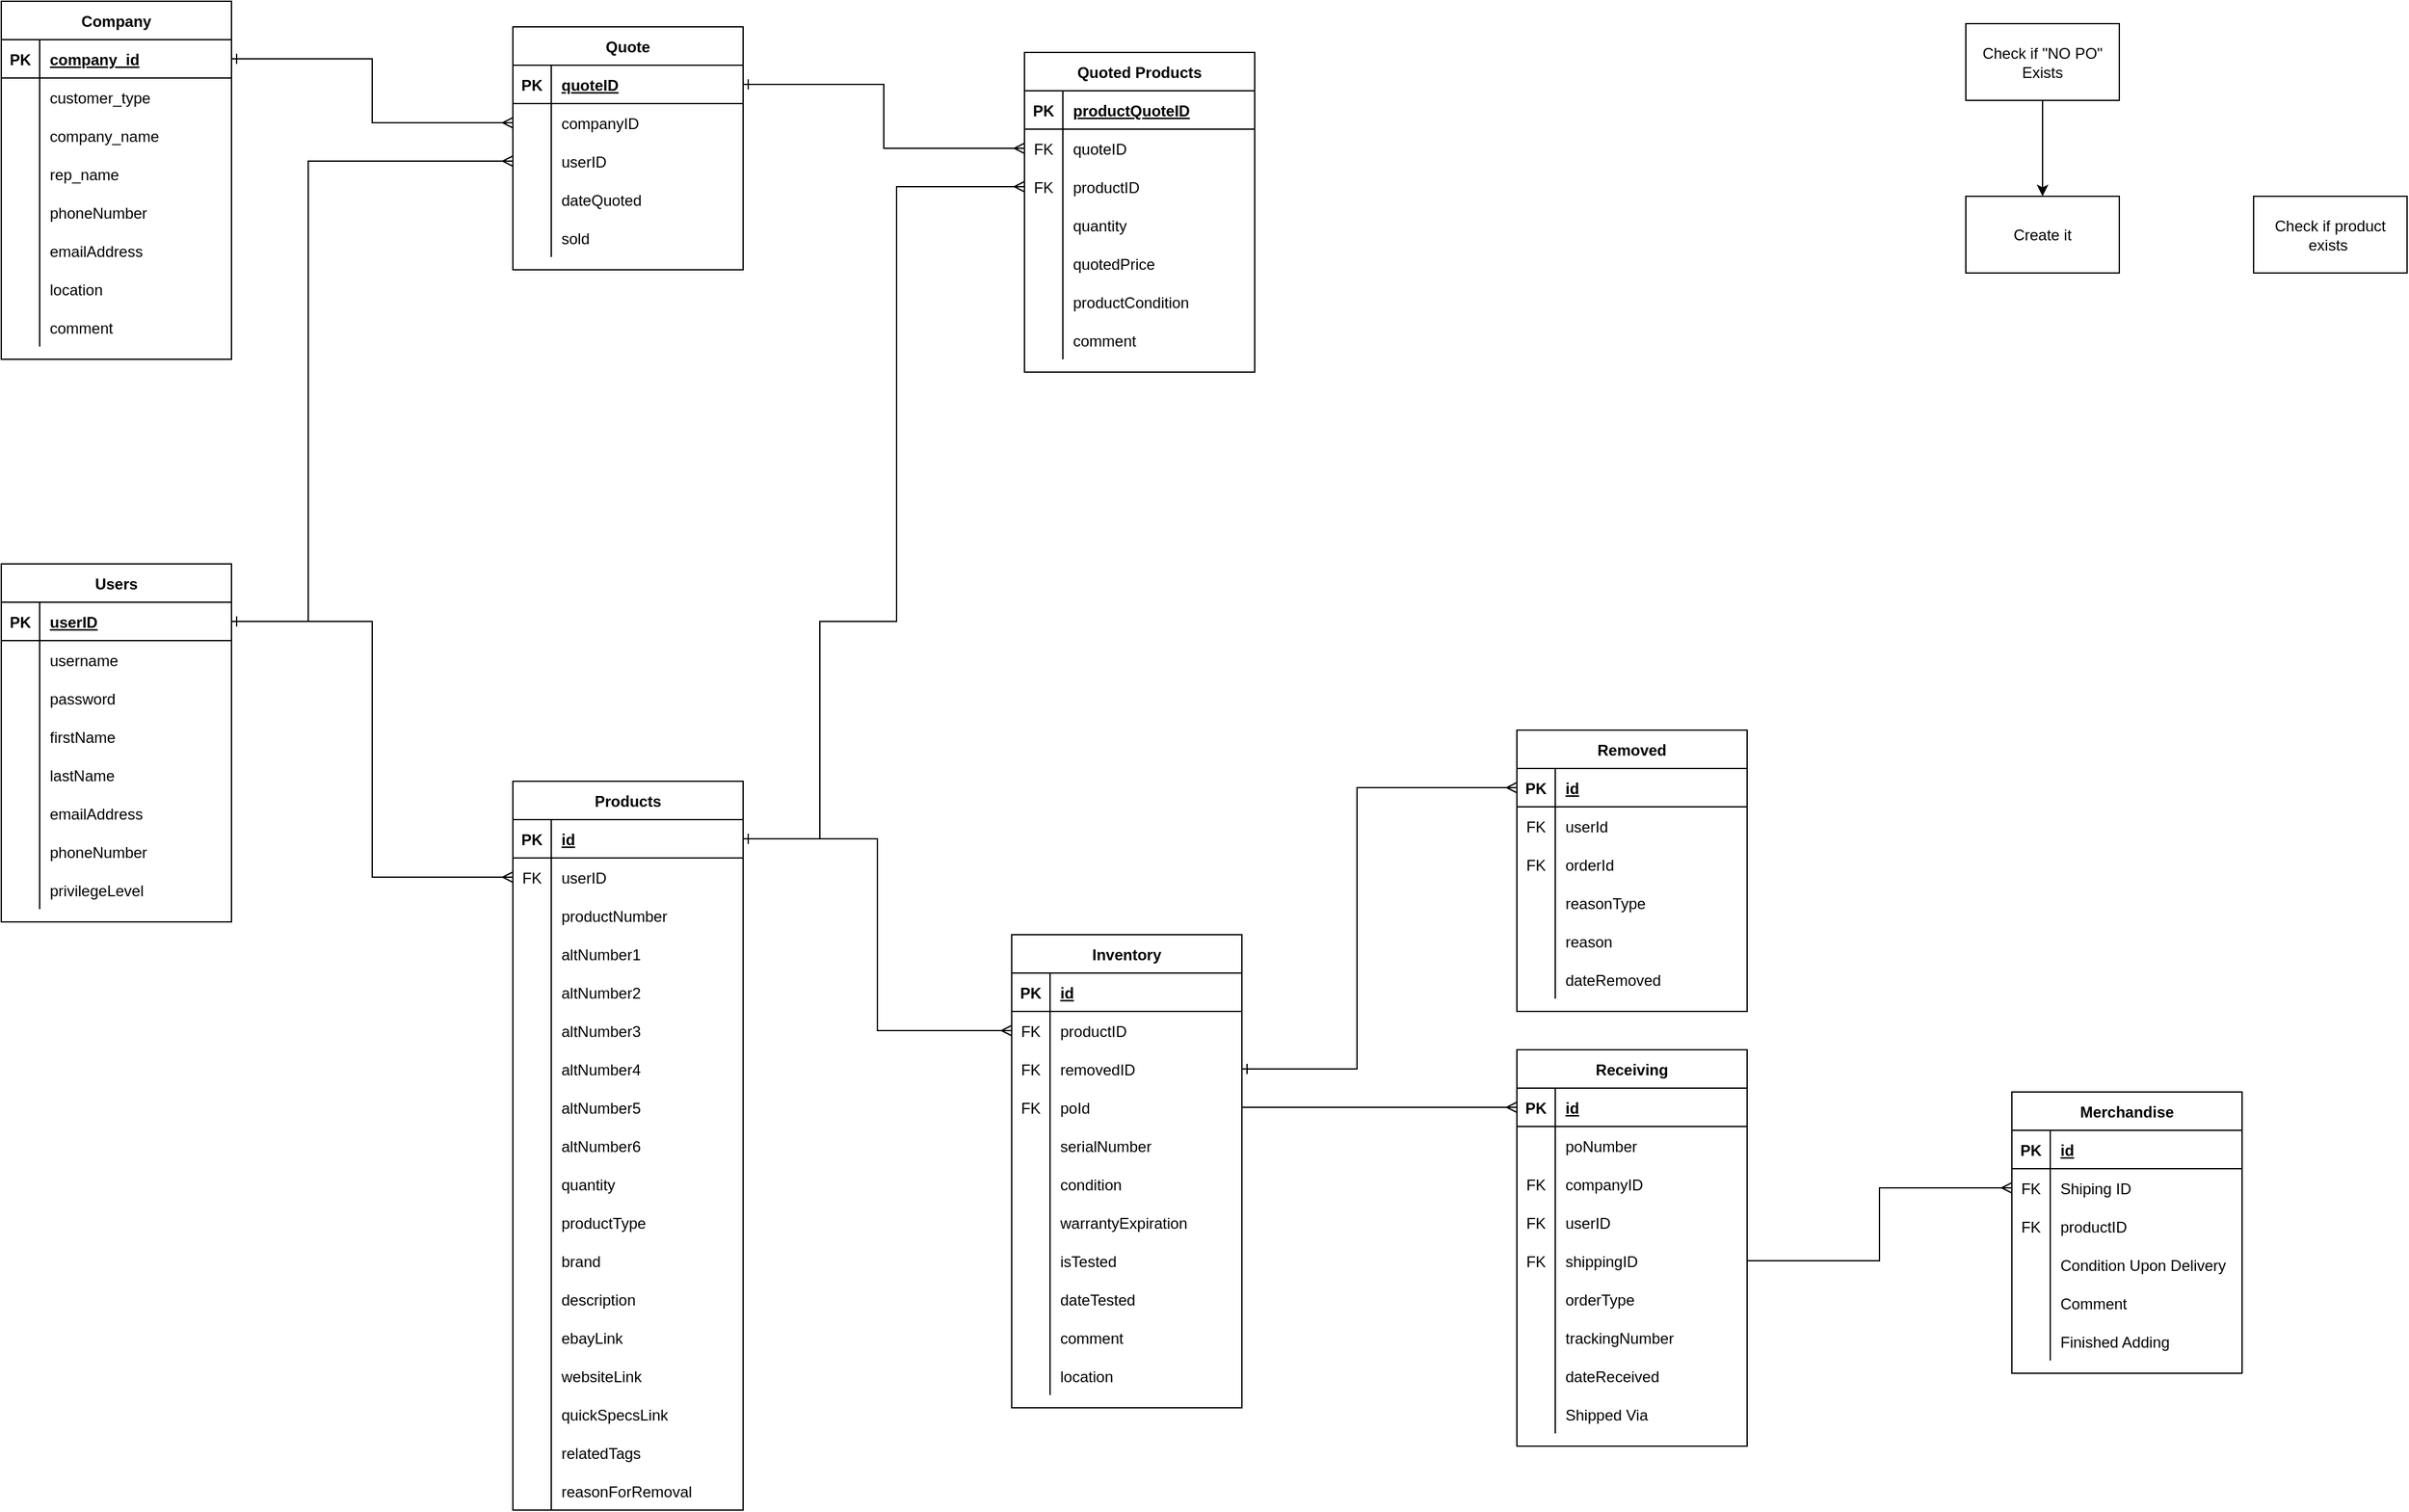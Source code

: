 <mxfile version="24.2.1" type="device">
  <diagram id="R2lEEEUBdFMjLlhIrx00" name="Page-1">
    <mxGraphModel dx="1410" dy="-27" grid="1" gridSize="9" guides="1" tooltips="1" connect="1" arrows="1" fold="1" page="0" pageScale="1" pageWidth="850" pageHeight="1100" math="0" shadow="0" extFonts="Permanent Marker^https://fonts.googleapis.com/css?family=Permanent+Marker">
      <root>
        <mxCell id="0" />
        <mxCell id="1" parent="0" />
        <mxCell id="yKcIvtQjK2AXort0hMnt-201" value="Inventory" style="shape=table;startSize=30;container=1;collapsible=1;childLayout=tableLayout;fixedRows=1;rowLines=0;fontStyle=1;align=center;resizeLast=1;" parent="1" vertex="1">
          <mxGeometry x="190" y="1650" width="180" height="370" as="geometry" />
        </mxCell>
        <mxCell id="yKcIvtQjK2AXort0hMnt-202" value="" style="shape=tableRow;horizontal=0;startSize=0;swimlaneHead=0;swimlaneBody=0;fillColor=none;collapsible=0;dropTarget=0;points=[[0,0.5],[1,0.5]];portConstraint=eastwest;top=0;left=0;right=0;bottom=1;" parent="yKcIvtQjK2AXort0hMnt-201" vertex="1">
          <mxGeometry y="30" width="180" height="30" as="geometry" />
        </mxCell>
        <mxCell id="yKcIvtQjK2AXort0hMnt-203" value="PK" style="shape=partialRectangle;connectable=0;fillColor=none;top=0;left=0;bottom=0;right=0;fontStyle=1;overflow=hidden;" parent="yKcIvtQjK2AXort0hMnt-202" vertex="1">
          <mxGeometry width="30" height="30" as="geometry">
            <mxRectangle width="30" height="30" as="alternateBounds" />
          </mxGeometry>
        </mxCell>
        <mxCell id="yKcIvtQjK2AXort0hMnt-204" value="id" style="shape=partialRectangle;connectable=0;fillColor=none;top=0;left=0;bottom=0;right=0;align=left;spacingLeft=6;fontStyle=5;overflow=hidden;" parent="yKcIvtQjK2AXort0hMnt-202" vertex="1">
          <mxGeometry x="30" width="150" height="30" as="geometry">
            <mxRectangle width="150" height="30" as="alternateBounds" />
          </mxGeometry>
        </mxCell>
        <mxCell id="yKcIvtQjK2AXort0hMnt-205" value="" style="shape=tableRow;horizontal=0;startSize=0;swimlaneHead=0;swimlaneBody=0;fillColor=none;collapsible=0;dropTarget=0;points=[[0,0.5],[1,0.5]];portConstraint=eastwest;top=0;left=0;right=0;bottom=0;" parent="yKcIvtQjK2AXort0hMnt-201" vertex="1">
          <mxGeometry y="60" width="180" height="30" as="geometry" />
        </mxCell>
        <mxCell id="yKcIvtQjK2AXort0hMnt-206" value="FK" style="shape=partialRectangle;connectable=0;fillColor=none;top=0;left=0;bottom=0;right=0;editable=1;overflow=hidden;" parent="yKcIvtQjK2AXort0hMnt-205" vertex="1">
          <mxGeometry width="30" height="30" as="geometry">
            <mxRectangle width="30" height="30" as="alternateBounds" />
          </mxGeometry>
        </mxCell>
        <mxCell id="yKcIvtQjK2AXort0hMnt-207" value="productID" style="shape=partialRectangle;connectable=0;fillColor=none;top=0;left=0;bottom=0;right=0;align=left;spacingLeft=6;overflow=hidden;" parent="yKcIvtQjK2AXort0hMnt-205" vertex="1">
          <mxGeometry x="30" width="150" height="30" as="geometry">
            <mxRectangle width="150" height="30" as="alternateBounds" />
          </mxGeometry>
        </mxCell>
        <mxCell id="Zbg2NaSc67tATQusZXUf-90" style="shape=tableRow;horizontal=0;startSize=0;swimlaneHead=0;swimlaneBody=0;fillColor=none;collapsible=0;dropTarget=0;points=[[0,0.5],[1,0.5]];portConstraint=eastwest;top=0;left=0;right=0;bottom=0;" parent="yKcIvtQjK2AXort0hMnt-201" vertex="1">
          <mxGeometry y="90" width="180" height="30" as="geometry" />
        </mxCell>
        <mxCell id="Zbg2NaSc67tATQusZXUf-91" value="FK" style="shape=partialRectangle;connectable=0;fillColor=none;top=0;left=0;bottom=0;right=0;editable=1;overflow=hidden;" parent="Zbg2NaSc67tATQusZXUf-90" vertex="1">
          <mxGeometry width="30" height="30" as="geometry">
            <mxRectangle width="30" height="30" as="alternateBounds" />
          </mxGeometry>
        </mxCell>
        <mxCell id="Zbg2NaSc67tATQusZXUf-92" value="removedID" style="shape=partialRectangle;connectable=0;fillColor=none;top=0;left=0;bottom=0;right=0;align=left;spacingLeft=6;overflow=hidden;" parent="Zbg2NaSc67tATQusZXUf-90" vertex="1">
          <mxGeometry x="30" width="150" height="30" as="geometry">
            <mxRectangle width="150" height="30" as="alternateBounds" />
          </mxGeometry>
        </mxCell>
        <mxCell id="Zbg2NaSc67tATQusZXUf-378" style="shape=tableRow;horizontal=0;startSize=0;swimlaneHead=0;swimlaneBody=0;fillColor=none;collapsible=0;dropTarget=0;points=[[0,0.5],[1,0.5]];portConstraint=eastwest;top=0;left=0;right=0;bottom=0;" parent="yKcIvtQjK2AXort0hMnt-201" vertex="1">
          <mxGeometry y="120" width="180" height="30" as="geometry" />
        </mxCell>
        <mxCell id="Zbg2NaSc67tATQusZXUf-379" value="FK" style="shape=partialRectangle;connectable=0;fillColor=none;top=0;left=0;bottom=0;right=0;editable=1;overflow=hidden;" parent="Zbg2NaSc67tATQusZXUf-378" vertex="1">
          <mxGeometry width="30" height="30" as="geometry">
            <mxRectangle width="30" height="30" as="alternateBounds" />
          </mxGeometry>
        </mxCell>
        <mxCell id="Zbg2NaSc67tATQusZXUf-380" value="poId" style="shape=partialRectangle;connectable=0;fillColor=none;top=0;left=0;bottom=0;right=0;align=left;spacingLeft=6;overflow=hidden;" parent="Zbg2NaSc67tATQusZXUf-378" vertex="1">
          <mxGeometry x="30" width="150" height="30" as="geometry">
            <mxRectangle width="150" height="30" as="alternateBounds" />
          </mxGeometry>
        </mxCell>
        <mxCell id="VjS4iqNyBhMMwJ1rItob-12" style="shape=tableRow;horizontal=0;startSize=0;swimlaneHead=0;swimlaneBody=0;fillColor=none;collapsible=0;dropTarget=0;points=[[0,0.5],[1,0.5]];portConstraint=eastwest;top=0;left=0;right=0;bottom=0;" parent="yKcIvtQjK2AXort0hMnt-201" vertex="1">
          <mxGeometry y="150" width="180" height="30" as="geometry" />
        </mxCell>
        <mxCell id="VjS4iqNyBhMMwJ1rItob-13" style="shape=partialRectangle;connectable=0;fillColor=none;top=0;left=0;bottom=0;right=0;editable=1;overflow=hidden;" parent="VjS4iqNyBhMMwJ1rItob-12" vertex="1">
          <mxGeometry width="30" height="30" as="geometry">
            <mxRectangle width="30" height="30" as="alternateBounds" />
          </mxGeometry>
        </mxCell>
        <mxCell id="VjS4iqNyBhMMwJ1rItob-14" value="serialNumber" style="shape=partialRectangle;connectable=0;fillColor=none;top=0;left=0;bottom=0;right=0;align=left;spacingLeft=6;overflow=hidden;" parent="VjS4iqNyBhMMwJ1rItob-12" vertex="1">
          <mxGeometry x="30" width="150" height="30" as="geometry">
            <mxRectangle width="150" height="30" as="alternateBounds" />
          </mxGeometry>
        </mxCell>
        <mxCell id="yKcIvtQjK2AXort0hMnt-220" style="shape=tableRow;horizontal=0;startSize=0;swimlaneHead=0;swimlaneBody=0;fillColor=none;collapsible=0;dropTarget=0;points=[[0,0.5],[1,0.5]];portConstraint=eastwest;top=0;left=0;right=0;bottom=0;" parent="yKcIvtQjK2AXort0hMnt-201" vertex="1">
          <mxGeometry y="180" width="180" height="30" as="geometry" />
        </mxCell>
        <mxCell id="yKcIvtQjK2AXort0hMnt-221" style="shape=partialRectangle;connectable=0;fillColor=none;top=0;left=0;bottom=0;right=0;editable=1;overflow=hidden;" parent="yKcIvtQjK2AXort0hMnt-220" vertex="1">
          <mxGeometry width="30" height="30" as="geometry">
            <mxRectangle width="30" height="30" as="alternateBounds" />
          </mxGeometry>
        </mxCell>
        <mxCell id="yKcIvtQjK2AXort0hMnt-222" value="condition" style="shape=partialRectangle;connectable=0;fillColor=none;top=0;left=0;bottom=0;right=0;align=left;spacingLeft=6;overflow=hidden;" parent="yKcIvtQjK2AXort0hMnt-220" vertex="1">
          <mxGeometry x="30" width="150" height="30" as="geometry">
            <mxRectangle width="150" height="30" as="alternateBounds" />
          </mxGeometry>
        </mxCell>
        <mxCell id="yKcIvtQjK2AXort0hMnt-241" style="shape=tableRow;horizontal=0;startSize=0;swimlaneHead=0;swimlaneBody=0;fillColor=none;collapsible=0;dropTarget=0;points=[[0,0.5],[1,0.5]];portConstraint=eastwest;top=0;left=0;right=0;bottom=0;" parent="yKcIvtQjK2AXort0hMnt-201" vertex="1">
          <mxGeometry y="210" width="180" height="30" as="geometry" />
        </mxCell>
        <mxCell id="yKcIvtQjK2AXort0hMnt-242" style="shape=partialRectangle;connectable=0;fillColor=none;top=0;left=0;bottom=0;right=0;editable=1;overflow=hidden;" parent="yKcIvtQjK2AXort0hMnt-241" vertex="1">
          <mxGeometry width="30" height="30" as="geometry">
            <mxRectangle width="30" height="30" as="alternateBounds" />
          </mxGeometry>
        </mxCell>
        <mxCell id="yKcIvtQjK2AXort0hMnt-243" value="warrantyExpiration" style="shape=partialRectangle;connectable=0;fillColor=none;top=0;left=0;bottom=0;right=0;align=left;spacingLeft=6;overflow=hidden;" parent="yKcIvtQjK2AXort0hMnt-241" vertex="1">
          <mxGeometry x="30" width="150" height="30" as="geometry">
            <mxRectangle width="150" height="30" as="alternateBounds" />
          </mxGeometry>
        </mxCell>
        <mxCell id="yKcIvtQjK2AXort0hMnt-244" style="shape=tableRow;horizontal=0;startSize=0;swimlaneHead=0;swimlaneBody=0;fillColor=none;collapsible=0;dropTarget=0;points=[[0,0.5],[1,0.5]];portConstraint=eastwest;top=0;left=0;right=0;bottom=0;" parent="yKcIvtQjK2AXort0hMnt-201" vertex="1">
          <mxGeometry y="240" width="180" height="30" as="geometry" />
        </mxCell>
        <mxCell id="yKcIvtQjK2AXort0hMnt-245" style="shape=partialRectangle;connectable=0;fillColor=none;top=0;left=0;bottom=0;right=0;editable=1;overflow=hidden;" parent="yKcIvtQjK2AXort0hMnt-244" vertex="1">
          <mxGeometry width="30" height="30" as="geometry">
            <mxRectangle width="30" height="30" as="alternateBounds" />
          </mxGeometry>
        </mxCell>
        <mxCell id="yKcIvtQjK2AXort0hMnt-246" value="isTested" style="shape=partialRectangle;connectable=0;fillColor=none;top=0;left=0;bottom=0;right=0;align=left;spacingLeft=6;overflow=hidden;" parent="yKcIvtQjK2AXort0hMnt-244" vertex="1">
          <mxGeometry x="30" width="150" height="30" as="geometry">
            <mxRectangle width="150" height="30" as="alternateBounds" />
          </mxGeometry>
        </mxCell>
        <mxCell id="Zbg2NaSc67tATQusZXUf-382" style="shape=tableRow;horizontal=0;startSize=0;swimlaneHead=0;swimlaneBody=0;fillColor=none;collapsible=0;dropTarget=0;points=[[0,0.5],[1,0.5]];portConstraint=eastwest;top=0;left=0;right=0;bottom=0;" parent="yKcIvtQjK2AXort0hMnt-201" vertex="1">
          <mxGeometry y="270" width="180" height="30" as="geometry" />
        </mxCell>
        <mxCell id="Zbg2NaSc67tATQusZXUf-383" style="shape=partialRectangle;connectable=0;fillColor=none;top=0;left=0;bottom=0;right=0;editable=1;overflow=hidden;" parent="Zbg2NaSc67tATQusZXUf-382" vertex="1">
          <mxGeometry width="30" height="30" as="geometry">
            <mxRectangle width="30" height="30" as="alternateBounds" />
          </mxGeometry>
        </mxCell>
        <mxCell id="Zbg2NaSc67tATQusZXUf-384" value="dateTested" style="shape=partialRectangle;connectable=0;fillColor=none;top=0;left=0;bottom=0;right=0;align=left;spacingLeft=6;overflow=hidden;" parent="Zbg2NaSc67tATQusZXUf-382" vertex="1">
          <mxGeometry x="30" width="150" height="30" as="geometry">
            <mxRectangle width="150" height="30" as="alternateBounds" />
          </mxGeometry>
        </mxCell>
        <mxCell id="yKcIvtQjK2AXort0hMnt-217" style="shape=tableRow;horizontal=0;startSize=0;swimlaneHead=0;swimlaneBody=0;fillColor=none;collapsible=0;dropTarget=0;points=[[0,0.5],[1,0.5]];portConstraint=eastwest;top=0;left=0;right=0;bottom=0;" parent="yKcIvtQjK2AXort0hMnt-201" vertex="1">
          <mxGeometry y="300" width="180" height="30" as="geometry" />
        </mxCell>
        <mxCell id="yKcIvtQjK2AXort0hMnt-218" style="shape=partialRectangle;connectable=0;fillColor=none;top=0;left=0;bottom=0;right=0;editable=1;overflow=hidden;" parent="yKcIvtQjK2AXort0hMnt-217" vertex="1">
          <mxGeometry width="30" height="30" as="geometry">
            <mxRectangle width="30" height="30" as="alternateBounds" />
          </mxGeometry>
        </mxCell>
        <mxCell id="yKcIvtQjK2AXort0hMnt-219" value="comment" style="shape=partialRectangle;connectable=0;fillColor=none;top=0;left=0;bottom=0;right=0;align=left;spacingLeft=6;overflow=hidden;" parent="yKcIvtQjK2AXort0hMnt-217" vertex="1">
          <mxGeometry x="30" width="150" height="30" as="geometry">
            <mxRectangle width="150" height="30" as="alternateBounds" />
          </mxGeometry>
        </mxCell>
        <mxCell id="wQD-mxhRv_V82pPMgJYO-1" style="shape=tableRow;horizontal=0;startSize=0;swimlaneHead=0;swimlaneBody=0;fillColor=none;collapsible=0;dropTarget=0;points=[[0,0.5],[1,0.5]];portConstraint=eastwest;top=0;left=0;right=0;bottom=0;" parent="yKcIvtQjK2AXort0hMnt-201" vertex="1">
          <mxGeometry y="330" width="180" height="30" as="geometry" />
        </mxCell>
        <mxCell id="wQD-mxhRv_V82pPMgJYO-2" style="shape=partialRectangle;connectable=0;fillColor=none;top=0;left=0;bottom=0;right=0;editable=1;overflow=hidden;" parent="wQD-mxhRv_V82pPMgJYO-1" vertex="1">
          <mxGeometry width="30" height="30" as="geometry">
            <mxRectangle width="30" height="30" as="alternateBounds" />
          </mxGeometry>
        </mxCell>
        <mxCell id="wQD-mxhRv_V82pPMgJYO-3" value="location" style="shape=partialRectangle;connectable=0;fillColor=none;top=0;left=0;bottom=0;right=0;align=left;spacingLeft=6;overflow=hidden;" parent="wQD-mxhRv_V82pPMgJYO-1" vertex="1">
          <mxGeometry x="30" width="150" height="30" as="geometry">
            <mxRectangle width="150" height="30" as="alternateBounds" />
          </mxGeometry>
        </mxCell>
        <mxCell id="yKcIvtQjK2AXort0hMnt-247" value="Products" style="shape=table;startSize=30;container=1;collapsible=1;childLayout=tableLayout;fixedRows=1;rowLines=0;fontStyle=1;align=center;resizeLast=1;" parent="1" vertex="1">
          <mxGeometry x="-200" y="1530" width="180" height="570" as="geometry" />
        </mxCell>
        <mxCell id="VjS4iqNyBhMMwJ1rItob-1" style="shape=tableRow;horizontal=0;startSize=0;swimlaneHead=0;swimlaneBody=0;fillColor=none;collapsible=0;dropTarget=0;points=[[0,0.5],[1,0.5]];portConstraint=eastwest;top=0;left=0;right=0;bottom=1;" parent="yKcIvtQjK2AXort0hMnt-247" vertex="1">
          <mxGeometry y="30" width="180" height="30" as="geometry" />
        </mxCell>
        <mxCell id="VjS4iqNyBhMMwJ1rItob-2" value="PK" style="shape=partialRectangle;connectable=0;fillColor=none;top=0;left=0;bottom=0;right=0;fontStyle=1;overflow=hidden;" parent="VjS4iqNyBhMMwJ1rItob-1" vertex="1">
          <mxGeometry width="30" height="30" as="geometry">
            <mxRectangle width="30" height="30" as="alternateBounds" />
          </mxGeometry>
        </mxCell>
        <mxCell id="VjS4iqNyBhMMwJ1rItob-3" value="id" style="shape=partialRectangle;connectable=0;fillColor=none;top=0;left=0;bottom=0;right=0;align=left;spacingLeft=6;fontStyle=5;overflow=hidden;" parent="VjS4iqNyBhMMwJ1rItob-1" vertex="1">
          <mxGeometry x="30" width="150" height="30" as="geometry">
            <mxRectangle width="150" height="30" as="alternateBounds" />
          </mxGeometry>
        </mxCell>
        <mxCell id="Zbg2NaSc67tATQusZXUf-1" style="shape=tableRow;horizontal=0;startSize=0;swimlaneHead=0;swimlaneBody=0;fillColor=none;collapsible=0;dropTarget=0;points=[[0,0.5],[1,0.5]];portConstraint=eastwest;top=0;left=0;right=0;bottom=0;" parent="yKcIvtQjK2AXort0hMnt-247" vertex="1">
          <mxGeometry y="60" width="180" height="30" as="geometry" />
        </mxCell>
        <mxCell id="Zbg2NaSc67tATQusZXUf-2" value="FK" style="shape=partialRectangle;connectable=0;fillColor=none;top=0;left=0;bottom=0;right=0;editable=1;overflow=hidden;" parent="Zbg2NaSc67tATQusZXUf-1" vertex="1">
          <mxGeometry width="30" height="30" as="geometry">
            <mxRectangle width="30" height="30" as="alternateBounds" />
          </mxGeometry>
        </mxCell>
        <mxCell id="Zbg2NaSc67tATQusZXUf-3" value="userID" style="shape=partialRectangle;connectable=0;fillColor=none;top=0;left=0;bottom=0;right=0;align=left;spacingLeft=6;overflow=hidden;" parent="Zbg2NaSc67tATQusZXUf-1" vertex="1">
          <mxGeometry x="30" width="150" height="30" as="geometry">
            <mxRectangle width="150" height="30" as="alternateBounds" />
          </mxGeometry>
        </mxCell>
        <mxCell id="VjS4iqNyBhMMwJ1rItob-7" style="shape=tableRow;horizontal=0;startSize=0;swimlaneHead=0;swimlaneBody=0;fillColor=none;collapsible=0;dropTarget=0;points=[[0,0.5],[1,0.5]];portConstraint=eastwest;top=0;left=0;right=0;bottom=0;" parent="yKcIvtQjK2AXort0hMnt-247" vertex="1">
          <mxGeometry y="90" width="180" height="30" as="geometry" />
        </mxCell>
        <mxCell id="VjS4iqNyBhMMwJ1rItob-8" style="shape=partialRectangle;connectable=0;fillColor=none;top=0;left=0;bottom=0;right=0;editable=1;overflow=hidden;" parent="VjS4iqNyBhMMwJ1rItob-7" vertex="1">
          <mxGeometry width="30" height="30" as="geometry">
            <mxRectangle width="30" height="30" as="alternateBounds" />
          </mxGeometry>
        </mxCell>
        <mxCell id="VjS4iqNyBhMMwJ1rItob-9" value="productNumber" style="shape=partialRectangle;connectable=0;fillColor=none;top=0;left=0;bottom=0;right=0;align=left;spacingLeft=6;overflow=hidden;" parent="VjS4iqNyBhMMwJ1rItob-7" vertex="1">
          <mxGeometry x="30" width="150" height="30" as="geometry">
            <mxRectangle width="150" height="30" as="alternateBounds" />
          </mxGeometry>
        </mxCell>
        <mxCell id="yKcIvtQjK2AXort0hMnt-251" value="" style="shape=tableRow;horizontal=0;startSize=0;swimlaneHead=0;swimlaneBody=0;fillColor=none;collapsible=0;dropTarget=0;points=[[0,0.5],[1,0.5]];portConstraint=eastwest;top=0;left=0;right=0;bottom=0;" parent="yKcIvtQjK2AXort0hMnt-247" vertex="1">
          <mxGeometry y="120" width="180" height="30" as="geometry" />
        </mxCell>
        <mxCell id="yKcIvtQjK2AXort0hMnt-252" value="" style="shape=partialRectangle;connectable=0;fillColor=none;top=0;left=0;bottom=0;right=0;editable=1;overflow=hidden;" parent="yKcIvtQjK2AXort0hMnt-251" vertex="1">
          <mxGeometry width="30" height="30" as="geometry">
            <mxRectangle width="30" height="30" as="alternateBounds" />
          </mxGeometry>
        </mxCell>
        <mxCell id="yKcIvtQjK2AXort0hMnt-253" value="altNumber1" style="shape=partialRectangle;connectable=0;fillColor=none;top=0;left=0;bottom=0;right=0;align=left;spacingLeft=6;overflow=hidden;" parent="yKcIvtQjK2AXort0hMnt-251" vertex="1">
          <mxGeometry x="30" width="150" height="30" as="geometry">
            <mxRectangle width="150" height="30" as="alternateBounds" />
          </mxGeometry>
        </mxCell>
        <mxCell id="yKcIvtQjK2AXort0hMnt-257" value="" style="shape=tableRow;horizontal=0;startSize=0;swimlaneHead=0;swimlaneBody=0;fillColor=none;collapsible=0;dropTarget=0;points=[[0,0.5],[1,0.5]];portConstraint=eastwest;top=0;left=0;right=0;bottom=0;" parent="yKcIvtQjK2AXort0hMnt-247" vertex="1">
          <mxGeometry y="150" width="180" height="30" as="geometry" />
        </mxCell>
        <mxCell id="yKcIvtQjK2AXort0hMnt-258" value="" style="shape=partialRectangle;connectable=0;fillColor=none;top=0;left=0;bottom=0;right=0;editable=1;overflow=hidden;" parent="yKcIvtQjK2AXort0hMnt-257" vertex="1">
          <mxGeometry width="30" height="30" as="geometry">
            <mxRectangle width="30" height="30" as="alternateBounds" />
          </mxGeometry>
        </mxCell>
        <mxCell id="yKcIvtQjK2AXort0hMnt-259" value="altNumber2" style="shape=partialRectangle;connectable=0;fillColor=none;top=0;left=0;bottom=0;right=0;align=left;spacingLeft=6;overflow=hidden;" parent="yKcIvtQjK2AXort0hMnt-257" vertex="1">
          <mxGeometry x="30" width="150" height="30" as="geometry">
            <mxRectangle width="150" height="30" as="alternateBounds" />
          </mxGeometry>
        </mxCell>
        <mxCell id="yKcIvtQjK2AXort0hMnt-254" value="" style="shape=tableRow;horizontal=0;startSize=0;swimlaneHead=0;swimlaneBody=0;fillColor=none;collapsible=0;dropTarget=0;points=[[0,0.5],[1,0.5]];portConstraint=eastwest;top=0;left=0;right=0;bottom=0;" parent="yKcIvtQjK2AXort0hMnt-247" vertex="1">
          <mxGeometry y="180" width="180" height="30" as="geometry" />
        </mxCell>
        <mxCell id="yKcIvtQjK2AXort0hMnt-255" value="" style="shape=partialRectangle;connectable=0;fillColor=none;top=0;left=0;bottom=0;right=0;editable=1;overflow=hidden;" parent="yKcIvtQjK2AXort0hMnt-254" vertex="1">
          <mxGeometry width="30" height="30" as="geometry">
            <mxRectangle width="30" height="30" as="alternateBounds" />
          </mxGeometry>
        </mxCell>
        <mxCell id="yKcIvtQjK2AXort0hMnt-256" value="altNumber3" style="shape=partialRectangle;connectable=0;fillColor=none;top=0;left=0;bottom=0;right=0;align=left;spacingLeft=6;overflow=hidden;" parent="yKcIvtQjK2AXort0hMnt-254" vertex="1">
          <mxGeometry x="30" width="150" height="30" as="geometry">
            <mxRectangle width="150" height="30" as="alternateBounds" />
          </mxGeometry>
        </mxCell>
        <mxCell id="Zbg2NaSc67tATQusZXUf-4" style="shape=tableRow;horizontal=0;startSize=0;swimlaneHead=0;swimlaneBody=0;fillColor=none;collapsible=0;dropTarget=0;points=[[0,0.5],[1,0.5]];portConstraint=eastwest;top=0;left=0;right=0;bottom=0;" parent="yKcIvtQjK2AXort0hMnt-247" vertex="1">
          <mxGeometry y="210" width="180" height="30" as="geometry" />
        </mxCell>
        <mxCell id="Zbg2NaSc67tATQusZXUf-5" style="shape=partialRectangle;connectable=0;fillColor=none;top=0;left=0;bottom=0;right=0;editable=1;overflow=hidden;" parent="Zbg2NaSc67tATQusZXUf-4" vertex="1">
          <mxGeometry width="30" height="30" as="geometry">
            <mxRectangle width="30" height="30" as="alternateBounds" />
          </mxGeometry>
        </mxCell>
        <mxCell id="Zbg2NaSc67tATQusZXUf-6" value="altNumber4" style="shape=partialRectangle;connectable=0;fillColor=none;top=0;left=0;bottom=0;right=0;align=left;spacingLeft=6;overflow=hidden;" parent="Zbg2NaSc67tATQusZXUf-4" vertex="1">
          <mxGeometry x="30" width="150" height="30" as="geometry">
            <mxRectangle width="150" height="30" as="alternateBounds" />
          </mxGeometry>
        </mxCell>
        <mxCell id="y-K6X7_okF69QrSBmjco-1" style="shape=tableRow;horizontal=0;startSize=0;swimlaneHead=0;swimlaneBody=0;fillColor=none;collapsible=0;dropTarget=0;points=[[0,0.5],[1,0.5]];portConstraint=eastwest;top=0;left=0;right=0;bottom=0;" parent="yKcIvtQjK2AXort0hMnt-247" vertex="1">
          <mxGeometry y="240" width="180" height="30" as="geometry" />
        </mxCell>
        <mxCell id="y-K6X7_okF69QrSBmjco-2" style="shape=partialRectangle;connectable=0;fillColor=none;top=0;left=0;bottom=0;right=0;editable=1;overflow=hidden;" parent="y-K6X7_okF69QrSBmjco-1" vertex="1">
          <mxGeometry width="30" height="30" as="geometry">
            <mxRectangle width="30" height="30" as="alternateBounds" />
          </mxGeometry>
        </mxCell>
        <mxCell id="y-K6X7_okF69QrSBmjco-3" value="altNumber5" style="shape=partialRectangle;connectable=0;fillColor=none;top=0;left=0;bottom=0;right=0;align=left;spacingLeft=6;overflow=hidden;" parent="y-K6X7_okF69QrSBmjco-1" vertex="1">
          <mxGeometry x="30" width="150" height="30" as="geometry">
            <mxRectangle width="150" height="30" as="alternateBounds" />
          </mxGeometry>
        </mxCell>
        <mxCell id="y-K6X7_okF69QrSBmjco-4" style="shape=tableRow;horizontal=0;startSize=0;swimlaneHead=0;swimlaneBody=0;fillColor=none;collapsible=0;dropTarget=0;points=[[0,0.5],[1,0.5]];portConstraint=eastwest;top=0;left=0;right=0;bottom=0;" parent="yKcIvtQjK2AXort0hMnt-247" vertex="1">
          <mxGeometry y="270" width="180" height="30" as="geometry" />
        </mxCell>
        <mxCell id="y-K6X7_okF69QrSBmjco-5" style="shape=partialRectangle;connectable=0;fillColor=none;top=0;left=0;bottom=0;right=0;editable=1;overflow=hidden;" parent="y-K6X7_okF69QrSBmjco-4" vertex="1">
          <mxGeometry width="30" height="30" as="geometry">
            <mxRectangle width="30" height="30" as="alternateBounds" />
          </mxGeometry>
        </mxCell>
        <mxCell id="y-K6X7_okF69QrSBmjco-6" value="altNumber6" style="shape=partialRectangle;connectable=0;fillColor=none;top=0;left=0;bottom=0;right=0;align=left;spacingLeft=6;overflow=hidden;" parent="y-K6X7_okF69QrSBmjco-4" vertex="1">
          <mxGeometry x="30" width="150" height="30" as="geometry">
            <mxRectangle width="150" height="30" as="alternateBounds" />
          </mxGeometry>
        </mxCell>
        <mxCell id="yKcIvtQjK2AXort0hMnt-273" style="shape=tableRow;horizontal=0;startSize=0;swimlaneHead=0;swimlaneBody=0;fillColor=none;collapsible=0;dropTarget=0;points=[[0,0.5],[1,0.5]];portConstraint=eastwest;top=0;left=0;right=0;bottom=0;" parent="yKcIvtQjK2AXort0hMnt-247" vertex="1">
          <mxGeometry y="300" width="180" height="30" as="geometry" />
        </mxCell>
        <mxCell id="yKcIvtQjK2AXort0hMnt-274" style="shape=partialRectangle;connectable=0;fillColor=none;top=0;left=0;bottom=0;right=0;editable=1;overflow=hidden;" parent="yKcIvtQjK2AXort0hMnt-273" vertex="1">
          <mxGeometry width="30" height="30" as="geometry">
            <mxRectangle width="30" height="30" as="alternateBounds" />
          </mxGeometry>
        </mxCell>
        <mxCell id="yKcIvtQjK2AXort0hMnt-275" value="quantity" style="shape=partialRectangle;connectable=0;fillColor=none;top=0;left=0;bottom=0;right=0;align=left;spacingLeft=6;overflow=hidden;" parent="yKcIvtQjK2AXort0hMnt-273" vertex="1">
          <mxGeometry x="30" width="150" height="30" as="geometry">
            <mxRectangle width="150" height="30" as="alternateBounds" />
          </mxGeometry>
        </mxCell>
        <mxCell id="y-K6X7_okF69QrSBmjco-7" style="shape=tableRow;horizontal=0;startSize=0;swimlaneHead=0;swimlaneBody=0;fillColor=none;collapsible=0;dropTarget=0;points=[[0,0.5],[1,0.5]];portConstraint=eastwest;top=0;left=0;right=0;bottom=0;" parent="yKcIvtQjK2AXort0hMnt-247" vertex="1">
          <mxGeometry y="330" width="180" height="30" as="geometry" />
        </mxCell>
        <mxCell id="y-K6X7_okF69QrSBmjco-8" style="shape=partialRectangle;connectable=0;fillColor=none;top=0;left=0;bottom=0;right=0;editable=1;overflow=hidden;" parent="y-K6X7_okF69QrSBmjco-7" vertex="1">
          <mxGeometry width="30" height="30" as="geometry">
            <mxRectangle width="30" height="30" as="alternateBounds" />
          </mxGeometry>
        </mxCell>
        <mxCell id="y-K6X7_okF69QrSBmjco-9" value="productType" style="shape=partialRectangle;connectable=0;fillColor=none;top=0;left=0;bottom=0;right=0;align=left;spacingLeft=6;overflow=hidden;" parent="y-K6X7_okF69QrSBmjco-7" vertex="1">
          <mxGeometry x="30" width="150" height="30" as="geometry">
            <mxRectangle width="150" height="30" as="alternateBounds" />
          </mxGeometry>
        </mxCell>
        <mxCell id="y-K6X7_okF69QrSBmjco-10" style="shape=tableRow;horizontal=0;startSize=0;swimlaneHead=0;swimlaneBody=0;fillColor=none;collapsible=0;dropTarget=0;points=[[0,0.5],[1,0.5]];portConstraint=eastwest;top=0;left=0;right=0;bottom=0;" parent="yKcIvtQjK2AXort0hMnt-247" vertex="1">
          <mxGeometry y="360" width="180" height="30" as="geometry" />
        </mxCell>
        <mxCell id="y-K6X7_okF69QrSBmjco-11" style="shape=partialRectangle;connectable=0;fillColor=none;top=0;left=0;bottom=0;right=0;editable=1;overflow=hidden;" parent="y-K6X7_okF69QrSBmjco-10" vertex="1">
          <mxGeometry width="30" height="30" as="geometry">
            <mxRectangle width="30" height="30" as="alternateBounds" />
          </mxGeometry>
        </mxCell>
        <mxCell id="y-K6X7_okF69QrSBmjco-12" value="brand" style="shape=partialRectangle;connectable=0;fillColor=none;top=0;left=0;bottom=0;right=0;align=left;spacingLeft=6;overflow=hidden;" parent="y-K6X7_okF69QrSBmjco-10" vertex="1">
          <mxGeometry x="30" width="150" height="30" as="geometry">
            <mxRectangle width="150" height="30" as="alternateBounds" />
          </mxGeometry>
        </mxCell>
        <mxCell id="y-K6X7_okF69QrSBmjco-13" style="shape=tableRow;horizontal=0;startSize=0;swimlaneHead=0;swimlaneBody=0;fillColor=none;collapsible=0;dropTarget=0;points=[[0,0.5],[1,0.5]];portConstraint=eastwest;top=0;left=0;right=0;bottom=0;" parent="yKcIvtQjK2AXort0hMnt-247" vertex="1">
          <mxGeometry y="390" width="180" height="30" as="geometry" />
        </mxCell>
        <mxCell id="y-K6X7_okF69QrSBmjco-14" style="shape=partialRectangle;connectable=0;fillColor=none;top=0;left=0;bottom=0;right=0;editable=1;overflow=hidden;" parent="y-K6X7_okF69QrSBmjco-13" vertex="1">
          <mxGeometry width="30" height="30" as="geometry">
            <mxRectangle width="30" height="30" as="alternateBounds" />
          </mxGeometry>
        </mxCell>
        <mxCell id="y-K6X7_okF69QrSBmjco-15" value="description" style="shape=partialRectangle;connectable=0;fillColor=none;top=0;left=0;bottom=0;right=0;align=left;spacingLeft=6;overflow=hidden;" parent="y-K6X7_okF69QrSBmjco-13" vertex="1">
          <mxGeometry x="30" width="150" height="30" as="geometry">
            <mxRectangle width="150" height="30" as="alternateBounds" />
          </mxGeometry>
        </mxCell>
        <mxCell id="y-K6X7_okF69QrSBmjco-19" style="shape=tableRow;horizontal=0;startSize=0;swimlaneHead=0;swimlaneBody=0;fillColor=none;collapsible=0;dropTarget=0;points=[[0,0.5],[1,0.5]];portConstraint=eastwest;top=0;left=0;right=0;bottom=0;" parent="yKcIvtQjK2AXort0hMnt-247" vertex="1">
          <mxGeometry y="420" width="180" height="30" as="geometry" />
        </mxCell>
        <mxCell id="y-K6X7_okF69QrSBmjco-20" style="shape=partialRectangle;connectable=0;fillColor=none;top=0;left=0;bottom=0;right=0;editable=1;overflow=hidden;" parent="y-K6X7_okF69QrSBmjco-19" vertex="1">
          <mxGeometry width="30" height="30" as="geometry">
            <mxRectangle width="30" height="30" as="alternateBounds" />
          </mxGeometry>
        </mxCell>
        <mxCell id="y-K6X7_okF69QrSBmjco-21" value="ebayLink" style="shape=partialRectangle;connectable=0;fillColor=none;top=0;left=0;bottom=0;right=0;align=left;spacingLeft=6;overflow=hidden;" parent="y-K6X7_okF69QrSBmjco-19" vertex="1">
          <mxGeometry x="30" width="150" height="30" as="geometry">
            <mxRectangle width="150" height="30" as="alternateBounds" />
          </mxGeometry>
        </mxCell>
        <mxCell id="y-K6X7_okF69QrSBmjco-22" style="shape=tableRow;horizontal=0;startSize=0;swimlaneHead=0;swimlaneBody=0;fillColor=none;collapsible=0;dropTarget=0;points=[[0,0.5],[1,0.5]];portConstraint=eastwest;top=0;left=0;right=0;bottom=0;" parent="yKcIvtQjK2AXort0hMnt-247" vertex="1">
          <mxGeometry y="450" width="180" height="30" as="geometry" />
        </mxCell>
        <mxCell id="y-K6X7_okF69QrSBmjco-23" style="shape=partialRectangle;connectable=0;fillColor=none;top=0;left=0;bottom=0;right=0;editable=1;overflow=hidden;" parent="y-K6X7_okF69QrSBmjco-22" vertex="1">
          <mxGeometry width="30" height="30" as="geometry">
            <mxRectangle width="30" height="30" as="alternateBounds" />
          </mxGeometry>
        </mxCell>
        <mxCell id="y-K6X7_okF69QrSBmjco-24" value="websiteLink" style="shape=partialRectangle;connectable=0;fillColor=none;top=0;left=0;bottom=0;right=0;align=left;spacingLeft=6;overflow=hidden;" parent="y-K6X7_okF69QrSBmjco-22" vertex="1">
          <mxGeometry x="30" width="150" height="30" as="geometry">
            <mxRectangle width="150" height="30" as="alternateBounds" />
          </mxGeometry>
        </mxCell>
        <mxCell id="y-K6X7_okF69QrSBmjco-25" style="shape=tableRow;horizontal=0;startSize=0;swimlaneHead=0;swimlaneBody=0;fillColor=none;collapsible=0;dropTarget=0;points=[[0,0.5],[1,0.5]];portConstraint=eastwest;top=0;left=0;right=0;bottom=0;" parent="yKcIvtQjK2AXort0hMnt-247" vertex="1">
          <mxGeometry y="480" width="180" height="30" as="geometry" />
        </mxCell>
        <mxCell id="y-K6X7_okF69QrSBmjco-26" style="shape=partialRectangle;connectable=0;fillColor=none;top=0;left=0;bottom=0;right=0;editable=1;overflow=hidden;" parent="y-K6X7_okF69QrSBmjco-25" vertex="1">
          <mxGeometry width="30" height="30" as="geometry">
            <mxRectangle width="30" height="30" as="alternateBounds" />
          </mxGeometry>
        </mxCell>
        <mxCell id="y-K6X7_okF69QrSBmjco-27" value="quickSpecsLink" style="shape=partialRectangle;connectable=0;fillColor=none;top=0;left=0;bottom=0;right=0;align=left;spacingLeft=6;overflow=hidden;" parent="y-K6X7_okF69QrSBmjco-25" vertex="1">
          <mxGeometry x="30" width="150" height="30" as="geometry">
            <mxRectangle width="150" height="30" as="alternateBounds" />
          </mxGeometry>
        </mxCell>
        <mxCell id="y-K6X7_okF69QrSBmjco-28" style="shape=tableRow;horizontal=0;startSize=0;swimlaneHead=0;swimlaneBody=0;fillColor=none;collapsible=0;dropTarget=0;points=[[0,0.5],[1,0.5]];portConstraint=eastwest;top=0;left=0;right=0;bottom=0;" parent="yKcIvtQjK2AXort0hMnt-247" vertex="1">
          <mxGeometry y="510" width="180" height="30" as="geometry" />
        </mxCell>
        <mxCell id="y-K6X7_okF69QrSBmjco-29" style="shape=partialRectangle;connectable=0;fillColor=none;top=0;left=0;bottom=0;right=0;editable=1;overflow=hidden;" parent="y-K6X7_okF69QrSBmjco-28" vertex="1">
          <mxGeometry width="30" height="30" as="geometry">
            <mxRectangle width="30" height="30" as="alternateBounds" />
          </mxGeometry>
        </mxCell>
        <mxCell id="y-K6X7_okF69QrSBmjco-30" value="relatedTags" style="shape=partialRectangle;connectable=0;fillColor=none;top=0;left=0;bottom=0;right=0;align=left;spacingLeft=6;overflow=hidden;" parent="y-K6X7_okF69QrSBmjco-28" vertex="1">
          <mxGeometry x="30" width="150" height="30" as="geometry">
            <mxRectangle width="150" height="30" as="alternateBounds" />
          </mxGeometry>
        </mxCell>
        <mxCell id="pHbYFjVtDgIwGGrgCR4k-4" style="shape=tableRow;horizontal=0;startSize=0;swimlaneHead=0;swimlaneBody=0;fillColor=none;collapsible=0;dropTarget=0;points=[[0,0.5],[1,0.5]];portConstraint=eastwest;top=0;left=0;right=0;bottom=0;" parent="yKcIvtQjK2AXort0hMnt-247" vertex="1">
          <mxGeometry y="540" width="180" height="30" as="geometry" />
        </mxCell>
        <mxCell id="pHbYFjVtDgIwGGrgCR4k-5" style="shape=partialRectangle;connectable=0;fillColor=none;top=0;left=0;bottom=0;right=0;editable=1;overflow=hidden;" parent="pHbYFjVtDgIwGGrgCR4k-4" vertex="1">
          <mxGeometry width="30" height="30" as="geometry">
            <mxRectangle width="30" height="30" as="alternateBounds" />
          </mxGeometry>
        </mxCell>
        <mxCell id="pHbYFjVtDgIwGGrgCR4k-6" value="reasonForRemoval" style="shape=partialRectangle;connectable=0;fillColor=none;top=0;left=0;bottom=0;right=0;align=left;spacingLeft=6;overflow=hidden;" parent="pHbYFjVtDgIwGGrgCR4k-4" vertex="1">
          <mxGeometry x="30" width="150" height="30" as="geometry">
            <mxRectangle width="150" height="30" as="alternateBounds" />
          </mxGeometry>
        </mxCell>
        <mxCell id="yKcIvtQjK2AXort0hMnt-295" value="Users" style="shape=table;startSize=30;container=1;collapsible=1;childLayout=tableLayout;fixedRows=1;rowLines=0;fontStyle=1;align=center;resizeLast=1;" parent="1" vertex="1">
          <mxGeometry x="-600" y="1360" width="180" height="280" as="geometry" />
        </mxCell>
        <mxCell id="yKcIvtQjK2AXort0hMnt-296" value="" style="shape=tableRow;horizontal=0;startSize=0;swimlaneHead=0;swimlaneBody=0;fillColor=none;collapsible=0;dropTarget=0;points=[[0,0.5],[1,0.5]];portConstraint=eastwest;top=0;left=0;right=0;bottom=1;" parent="yKcIvtQjK2AXort0hMnt-295" vertex="1">
          <mxGeometry y="30" width="180" height="30" as="geometry" />
        </mxCell>
        <mxCell id="yKcIvtQjK2AXort0hMnt-297" value="PK" style="shape=partialRectangle;connectable=0;fillColor=none;top=0;left=0;bottom=0;right=0;fontStyle=1;overflow=hidden;" parent="yKcIvtQjK2AXort0hMnt-296" vertex="1">
          <mxGeometry width="30" height="30" as="geometry">
            <mxRectangle width="30" height="30" as="alternateBounds" />
          </mxGeometry>
        </mxCell>
        <mxCell id="yKcIvtQjK2AXort0hMnt-298" value="userID" style="shape=partialRectangle;connectable=0;fillColor=none;top=0;left=0;bottom=0;right=0;align=left;spacingLeft=6;fontStyle=5;overflow=hidden;" parent="yKcIvtQjK2AXort0hMnt-296" vertex="1">
          <mxGeometry x="30" width="150" height="30" as="geometry">
            <mxRectangle width="150" height="30" as="alternateBounds" />
          </mxGeometry>
        </mxCell>
        <mxCell id="yKcIvtQjK2AXort0hMnt-299" style="shape=tableRow;horizontal=0;startSize=0;swimlaneHead=0;swimlaneBody=0;fillColor=none;collapsible=0;dropTarget=0;points=[[0,0.5],[1,0.5]];portConstraint=eastwest;top=0;left=0;right=0;bottom=0;" parent="yKcIvtQjK2AXort0hMnt-295" vertex="1">
          <mxGeometry y="60" width="180" height="30" as="geometry" />
        </mxCell>
        <mxCell id="yKcIvtQjK2AXort0hMnt-300" style="shape=partialRectangle;connectable=0;fillColor=none;top=0;left=0;bottom=0;right=0;editable=1;overflow=hidden;" parent="yKcIvtQjK2AXort0hMnt-299" vertex="1">
          <mxGeometry width="30" height="30" as="geometry">
            <mxRectangle width="30" height="30" as="alternateBounds" />
          </mxGeometry>
        </mxCell>
        <mxCell id="yKcIvtQjK2AXort0hMnt-301" value="username" style="shape=partialRectangle;connectable=0;fillColor=none;top=0;left=0;bottom=0;right=0;align=left;spacingLeft=6;overflow=hidden;" parent="yKcIvtQjK2AXort0hMnt-299" vertex="1">
          <mxGeometry x="30" width="150" height="30" as="geometry">
            <mxRectangle width="150" height="30" as="alternateBounds" />
          </mxGeometry>
        </mxCell>
        <mxCell id="yKcIvtQjK2AXort0hMnt-302" value="" style="shape=tableRow;horizontal=0;startSize=0;swimlaneHead=0;swimlaneBody=0;fillColor=none;collapsible=0;dropTarget=0;points=[[0,0.5],[1,0.5]];portConstraint=eastwest;top=0;left=0;right=0;bottom=0;" parent="yKcIvtQjK2AXort0hMnt-295" vertex="1">
          <mxGeometry y="90" width="180" height="30" as="geometry" />
        </mxCell>
        <mxCell id="yKcIvtQjK2AXort0hMnt-303" value="" style="shape=partialRectangle;connectable=0;fillColor=none;top=0;left=0;bottom=0;right=0;editable=1;overflow=hidden;" parent="yKcIvtQjK2AXort0hMnt-302" vertex="1">
          <mxGeometry width="30" height="30" as="geometry">
            <mxRectangle width="30" height="30" as="alternateBounds" />
          </mxGeometry>
        </mxCell>
        <mxCell id="yKcIvtQjK2AXort0hMnt-304" value="password" style="shape=partialRectangle;connectable=0;fillColor=none;top=0;left=0;bottom=0;right=0;align=left;spacingLeft=6;overflow=hidden;" parent="yKcIvtQjK2AXort0hMnt-302" vertex="1">
          <mxGeometry x="30" width="150" height="30" as="geometry">
            <mxRectangle width="150" height="30" as="alternateBounds" />
          </mxGeometry>
        </mxCell>
        <mxCell id="yKcIvtQjK2AXort0hMnt-305" style="shape=tableRow;horizontal=0;startSize=0;swimlaneHead=0;swimlaneBody=0;fillColor=none;collapsible=0;dropTarget=0;points=[[0,0.5],[1,0.5]];portConstraint=eastwest;top=0;left=0;right=0;bottom=0;" parent="yKcIvtQjK2AXort0hMnt-295" vertex="1">
          <mxGeometry y="120" width="180" height="30" as="geometry" />
        </mxCell>
        <mxCell id="yKcIvtQjK2AXort0hMnt-306" style="shape=partialRectangle;connectable=0;fillColor=none;top=0;left=0;bottom=0;right=0;editable=1;overflow=hidden;" parent="yKcIvtQjK2AXort0hMnt-305" vertex="1">
          <mxGeometry width="30" height="30" as="geometry">
            <mxRectangle width="30" height="30" as="alternateBounds" />
          </mxGeometry>
        </mxCell>
        <mxCell id="yKcIvtQjK2AXort0hMnt-307" value="firstName" style="shape=partialRectangle;connectable=0;fillColor=none;top=0;left=0;bottom=0;right=0;align=left;spacingLeft=6;overflow=hidden;" parent="yKcIvtQjK2AXort0hMnt-305" vertex="1">
          <mxGeometry x="30" width="150" height="30" as="geometry">
            <mxRectangle width="150" height="30" as="alternateBounds" />
          </mxGeometry>
        </mxCell>
        <mxCell id="yKcIvtQjK2AXort0hMnt-308" style="shape=tableRow;horizontal=0;startSize=0;swimlaneHead=0;swimlaneBody=0;fillColor=none;collapsible=0;dropTarget=0;points=[[0,0.5],[1,0.5]];portConstraint=eastwest;top=0;left=0;right=0;bottom=0;" parent="yKcIvtQjK2AXort0hMnt-295" vertex="1">
          <mxGeometry y="150" width="180" height="30" as="geometry" />
        </mxCell>
        <mxCell id="yKcIvtQjK2AXort0hMnt-309" style="shape=partialRectangle;connectable=0;fillColor=none;top=0;left=0;bottom=0;right=0;editable=1;overflow=hidden;" parent="yKcIvtQjK2AXort0hMnt-308" vertex="1">
          <mxGeometry width="30" height="30" as="geometry">
            <mxRectangle width="30" height="30" as="alternateBounds" />
          </mxGeometry>
        </mxCell>
        <mxCell id="yKcIvtQjK2AXort0hMnt-310" value="lastName" style="shape=partialRectangle;connectable=0;fillColor=none;top=0;left=0;bottom=0;right=0;align=left;spacingLeft=6;overflow=hidden;" parent="yKcIvtQjK2AXort0hMnt-308" vertex="1">
          <mxGeometry x="30" width="150" height="30" as="geometry">
            <mxRectangle width="150" height="30" as="alternateBounds" />
          </mxGeometry>
        </mxCell>
        <mxCell id="yKcIvtQjK2AXort0hMnt-311" style="shape=tableRow;horizontal=0;startSize=0;swimlaneHead=0;swimlaneBody=0;fillColor=none;collapsible=0;dropTarget=0;points=[[0,0.5],[1,0.5]];portConstraint=eastwest;top=0;left=0;right=0;bottom=0;" parent="yKcIvtQjK2AXort0hMnt-295" vertex="1">
          <mxGeometry y="180" width="180" height="30" as="geometry" />
        </mxCell>
        <mxCell id="yKcIvtQjK2AXort0hMnt-312" style="shape=partialRectangle;connectable=0;fillColor=none;top=0;left=0;bottom=0;right=0;editable=1;overflow=hidden;" parent="yKcIvtQjK2AXort0hMnt-311" vertex="1">
          <mxGeometry width="30" height="30" as="geometry">
            <mxRectangle width="30" height="30" as="alternateBounds" />
          </mxGeometry>
        </mxCell>
        <mxCell id="yKcIvtQjK2AXort0hMnt-313" value="emailAddress" style="shape=partialRectangle;connectable=0;fillColor=none;top=0;left=0;bottom=0;right=0;align=left;spacingLeft=6;overflow=hidden;" parent="yKcIvtQjK2AXort0hMnt-311" vertex="1">
          <mxGeometry x="30" width="150" height="30" as="geometry">
            <mxRectangle width="150" height="30" as="alternateBounds" />
          </mxGeometry>
        </mxCell>
        <mxCell id="yKcIvtQjK2AXort0hMnt-314" style="shape=tableRow;horizontal=0;startSize=0;swimlaneHead=0;swimlaneBody=0;fillColor=none;collapsible=0;dropTarget=0;points=[[0,0.5],[1,0.5]];portConstraint=eastwest;top=0;left=0;right=0;bottom=0;" parent="yKcIvtQjK2AXort0hMnt-295" vertex="1">
          <mxGeometry y="210" width="180" height="30" as="geometry" />
        </mxCell>
        <mxCell id="yKcIvtQjK2AXort0hMnt-315" style="shape=partialRectangle;connectable=0;fillColor=none;top=0;left=0;bottom=0;right=0;editable=1;overflow=hidden;" parent="yKcIvtQjK2AXort0hMnt-314" vertex="1">
          <mxGeometry width="30" height="30" as="geometry">
            <mxRectangle width="30" height="30" as="alternateBounds" />
          </mxGeometry>
        </mxCell>
        <mxCell id="yKcIvtQjK2AXort0hMnt-316" value="phoneNumber" style="shape=partialRectangle;connectable=0;fillColor=none;top=0;left=0;bottom=0;right=0;align=left;spacingLeft=6;overflow=hidden;" parent="yKcIvtQjK2AXort0hMnt-314" vertex="1">
          <mxGeometry x="30" width="150" height="30" as="geometry">
            <mxRectangle width="150" height="30" as="alternateBounds" />
          </mxGeometry>
        </mxCell>
        <mxCell id="yKcIvtQjK2AXort0hMnt-317" style="shape=tableRow;horizontal=0;startSize=0;swimlaneHead=0;swimlaneBody=0;fillColor=none;collapsible=0;dropTarget=0;points=[[0,0.5],[1,0.5]];portConstraint=eastwest;top=0;left=0;right=0;bottom=0;" parent="yKcIvtQjK2AXort0hMnt-295" vertex="1">
          <mxGeometry y="240" width="180" height="30" as="geometry" />
        </mxCell>
        <mxCell id="yKcIvtQjK2AXort0hMnt-318" style="shape=partialRectangle;connectable=0;fillColor=none;top=0;left=0;bottom=0;right=0;editable=1;overflow=hidden;" parent="yKcIvtQjK2AXort0hMnt-317" vertex="1">
          <mxGeometry width="30" height="30" as="geometry">
            <mxRectangle width="30" height="30" as="alternateBounds" />
          </mxGeometry>
        </mxCell>
        <mxCell id="yKcIvtQjK2AXort0hMnt-319" value="privilegeLevel" style="shape=partialRectangle;connectable=0;fillColor=none;top=0;left=0;bottom=0;right=0;align=left;spacingLeft=6;overflow=hidden;" parent="yKcIvtQjK2AXort0hMnt-317" vertex="1">
          <mxGeometry x="30" width="150" height="30" as="geometry">
            <mxRectangle width="150" height="30" as="alternateBounds" />
          </mxGeometry>
        </mxCell>
        <mxCell id="Zbg2NaSc67tATQusZXUf-50" value="Removed" style="shape=table;startSize=30;container=1;collapsible=1;childLayout=tableLayout;fixedRows=1;rowLines=0;fontStyle=1;align=center;resizeLast=1;" parent="1" vertex="1">
          <mxGeometry x="585" y="1490" width="180" height="220" as="geometry" />
        </mxCell>
        <mxCell id="Zbg2NaSc67tATQusZXUf-51" value="" style="shape=tableRow;horizontal=0;startSize=0;swimlaneHead=0;swimlaneBody=0;fillColor=none;collapsible=0;dropTarget=0;points=[[0,0.5],[1,0.5]];portConstraint=eastwest;top=0;left=0;right=0;bottom=1;" parent="Zbg2NaSc67tATQusZXUf-50" vertex="1">
          <mxGeometry y="30" width="180" height="30" as="geometry" />
        </mxCell>
        <mxCell id="Zbg2NaSc67tATQusZXUf-52" value="PK" style="shape=partialRectangle;connectable=0;fillColor=none;top=0;left=0;bottom=0;right=0;fontStyle=1;overflow=hidden;" parent="Zbg2NaSc67tATQusZXUf-51" vertex="1">
          <mxGeometry width="30" height="30" as="geometry">
            <mxRectangle width="30" height="30" as="alternateBounds" />
          </mxGeometry>
        </mxCell>
        <mxCell id="Zbg2NaSc67tATQusZXUf-53" value="id" style="shape=partialRectangle;connectable=0;fillColor=none;top=0;left=0;bottom=0;right=0;align=left;spacingLeft=6;fontStyle=5;overflow=hidden;" parent="Zbg2NaSc67tATQusZXUf-51" vertex="1">
          <mxGeometry x="30" width="150" height="30" as="geometry">
            <mxRectangle width="150" height="30" as="alternateBounds" />
          </mxGeometry>
        </mxCell>
        <mxCell id="Zbg2NaSc67tATQusZXUf-57" style="shape=tableRow;horizontal=0;startSize=0;swimlaneHead=0;swimlaneBody=0;fillColor=none;collapsible=0;dropTarget=0;points=[[0,0.5],[1,0.5]];portConstraint=eastwest;top=0;left=0;right=0;bottom=0;" parent="Zbg2NaSc67tATQusZXUf-50" vertex="1">
          <mxGeometry y="60" width="180" height="30" as="geometry" />
        </mxCell>
        <mxCell id="Zbg2NaSc67tATQusZXUf-58" value="FK" style="shape=partialRectangle;connectable=0;fillColor=none;top=0;left=0;bottom=0;right=0;editable=1;overflow=hidden;" parent="Zbg2NaSc67tATQusZXUf-57" vertex="1">
          <mxGeometry width="30" height="30" as="geometry">
            <mxRectangle width="30" height="30" as="alternateBounds" />
          </mxGeometry>
        </mxCell>
        <mxCell id="Zbg2NaSc67tATQusZXUf-59" value="userId" style="shape=partialRectangle;connectable=0;fillColor=none;top=0;left=0;bottom=0;right=0;align=left;spacingLeft=6;overflow=hidden;" parent="Zbg2NaSc67tATQusZXUf-57" vertex="1">
          <mxGeometry x="30" width="150" height="30" as="geometry">
            <mxRectangle width="150" height="30" as="alternateBounds" />
          </mxGeometry>
        </mxCell>
        <mxCell id="Zbg2NaSc67tATQusZXUf-66" style="shape=tableRow;horizontal=0;startSize=0;swimlaneHead=0;swimlaneBody=0;fillColor=none;collapsible=0;dropTarget=0;points=[[0,0.5],[1,0.5]];portConstraint=eastwest;top=0;left=0;right=0;bottom=0;" parent="Zbg2NaSc67tATQusZXUf-50" vertex="1">
          <mxGeometry y="90" width="180" height="30" as="geometry" />
        </mxCell>
        <mxCell id="Zbg2NaSc67tATQusZXUf-67" value="FK" style="shape=partialRectangle;connectable=0;fillColor=none;top=0;left=0;bottom=0;right=0;editable=1;overflow=hidden;" parent="Zbg2NaSc67tATQusZXUf-66" vertex="1">
          <mxGeometry width="30" height="30" as="geometry">
            <mxRectangle width="30" height="30" as="alternateBounds" />
          </mxGeometry>
        </mxCell>
        <mxCell id="Zbg2NaSc67tATQusZXUf-68" value="orderId" style="shape=partialRectangle;connectable=0;fillColor=none;top=0;left=0;bottom=0;right=0;align=left;spacingLeft=6;overflow=hidden;" parent="Zbg2NaSc67tATQusZXUf-66" vertex="1">
          <mxGeometry x="30" width="150" height="30" as="geometry">
            <mxRectangle width="150" height="30" as="alternateBounds" />
          </mxGeometry>
        </mxCell>
        <mxCell id="Zbg2NaSc67tATQusZXUf-54" value="" style="shape=tableRow;horizontal=0;startSize=0;swimlaneHead=0;swimlaneBody=0;fillColor=none;collapsible=0;dropTarget=0;points=[[0,0.5],[1,0.5]];portConstraint=eastwest;top=0;left=0;right=0;bottom=0;" parent="Zbg2NaSc67tATQusZXUf-50" vertex="1">
          <mxGeometry y="120" width="180" height="30" as="geometry" />
        </mxCell>
        <mxCell id="Zbg2NaSc67tATQusZXUf-55" value="" style="shape=partialRectangle;connectable=0;fillColor=none;top=0;left=0;bottom=0;right=0;editable=1;overflow=hidden;" parent="Zbg2NaSc67tATQusZXUf-54" vertex="1">
          <mxGeometry width="30" height="30" as="geometry">
            <mxRectangle width="30" height="30" as="alternateBounds" />
          </mxGeometry>
        </mxCell>
        <mxCell id="Zbg2NaSc67tATQusZXUf-56" value="reasonType" style="shape=partialRectangle;connectable=0;fillColor=none;top=0;left=0;bottom=0;right=0;align=left;spacingLeft=6;overflow=hidden;" parent="Zbg2NaSc67tATQusZXUf-54" vertex="1">
          <mxGeometry x="30" width="150" height="30" as="geometry">
            <mxRectangle width="150" height="30" as="alternateBounds" />
          </mxGeometry>
        </mxCell>
        <mxCell id="Zbg2NaSc67tATQusZXUf-78" style="shape=tableRow;horizontal=0;startSize=0;swimlaneHead=0;swimlaneBody=0;fillColor=none;collapsible=0;dropTarget=0;points=[[0,0.5],[1,0.5]];portConstraint=eastwest;top=0;left=0;right=0;bottom=0;" parent="Zbg2NaSc67tATQusZXUf-50" vertex="1">
          <mxGeometry y="150" width="180" height="30" as="geometry" />
        </mxCell>
        <mxCell id="Zbg2NaSc67tATQusZXUf-79" style="shape=partialRectangle;connectable=0;fillColor=none;top=0;left=0;bottom=0;right=0;editable=1;overflow=hidden;" parent="Zbg2NaSc67tATQusZXUf-78" vertex="1">
          <mxGeometry width="30" height="30" as="geometry">
            <mxRectangle width="30" height="30" as="alternateBounds" />
          </mxGeometry>
        </mxCell>
        <mxCell id="Zbg2NaSc67tATQusZXUf-80" value="reason" style="shape=partialRectangle;connectable=0;fillColor=none;top=0;left=0;bottom=0;right=0;align=left;spacingLeft=6;overflow=hidden;" parent="Zbg2NaSc67tATQusZXUf-78" vertex="1">
          <mxGeometry x="30" width="150" height="30" as="geometry">
            <mxRectangle width="150" height="30" as="alternateBounds" />
          </mxGeometry>
        </mxCell>
        <mxCell id="y-K6X7_okF69QrSBmjco-31" style="shape=tableRow;horizontal=0;startSize=0;swimlaneHead=0;swimlaneBody=0;fillColor=none;collapsible=0;dropTarget=0;points=[[0,0.5],[1,0.5]];portConstraint=eastwest;top=0;left=0;right=0;bottom=0;" parent="Zbg2NaSc67tATQusZXUf-50" vertex="1">
          <mxGeometry y="180" width="180" height="30" as="geometry" />
        </mxCell>
        <mxCell id="y-K6X7_okF69QrSBmjco-32" style="shape=partialRectangle;connectable=0;fillColor=none;top=0;left=0;bottom=0;right=0;editable=1;overflow=hidden;" parent="y-K6X7_okF69QrSBmjco-31" vertex="1">
          <mxGeometry width="30" height="30" as="geometry">
            <mxRectangle width="30" height="30" as="alternateBounds" />
          </mxGeometry>
        </mxCell>
        <mxCell id="y-K6X7_okF69QrSBmjco-33" value="dateRemoved" style="shape=partialRectangle;connectable=0;fillColor=none;top=0;left=0;bottom=0;right=0;align=left;spacingLeft=6;overflow=hidden;" parent="y-K6X7_okF69QrSBmjco-31" vertex="1">
          <mxGeometry x="30" width="150" height="30" as="geometry">
            <mxRectangle width="150" height="30" as="alternateBounds" />
          </mxGeometry>
        </mxCell>
        <mxCell id="Zbg2NaSc67tATQusZXUf-105" style="edgeStyle=orthogonalEdgeStyle;rounded=0;orthogonalLoop=1;jettySize=auto;html=1;exitX=1;exitY=0.5;exitDx=0;exitDy=0;startArrow=ERone;startFill=0;endArrow=ERmany;endFill=0;entryX=0;entryY=0.5;entryDx=0;entryDy=0;" parent="1" source="Zbg2NaSc67tATQusZXUf-90" target="Zbg2NaSc67tATQusZXUf-51" edge="1">
          <mxGeometry relative="1" as="geometry">
            <Array as="points">
              <mxPoint x="460" y="1755" />
              <mxPoint x="460" y="1535" />
            </Array>
          </mxGeometry>
        </mxCell>
        <mxCell id="Zbg2NaSc67tATQusZXUf-107" value="Company" style="shape=table;startSize=30;container=1;collapsible=1;childLayout=tableLayout;fixedRows=1;rowLines=0;fontStyle=1;align=center;resizeLast=1;" parent="1" vertex="1">
          <mxGeometry x="-600" y="920" width="180" height="280" as="geometry" />
        </mxCell>
        <mxCell id="Zbg2NaSc67tATQusZXUf-108" value="" style="shape=tableRow;horizontal=0;startSize=0;swimlaneHead=0;swimlaneBody=0;fillColor=none;collapsible=0;dropTarget=0;points=[[0,0.5],[1,0.5]];portConstraint=eastwest;top=0;left=0;right=0;bottom=1;" parent="Zbg2NaSc67tATQusZXUf-107" vertex="1">
          <mxGeometry y="30" width="180" height="30" as="geometry" />
        </mxCell>
        <mxCell id="Zbg2NaSc67tATQusZXUf-109" value="PK" style="shape=partialRectangle;connectable=0;fillColor=none;top=0;left=0;bottom=0;right=0;fontStyle=1;overflow=hidden;" parent="Zbg2NaSc67tATQusZXUf-108" vertex="1">
          <mxGeometry width="30" height="30" as="geometry">
            <mxRectangle width="30" height="30" as="alternateBounds" />
          </mxGeometry>
        </mxCell>
        <mxCell id="Zbg2NaSc67tATQusZXUf-110" value="company_id" style="shape=partialRectangle;connectable=0;fillColor=none;top=0;left=0;bottom=0;right=0;align=left;spacingLeft=6;fontStyle=5;overflow=hidden;" parent="Zbg2NaSc67tATQusZXUf-108" vertex="1">
          <mxGeometry x="30" width="150" height="30" as="geometry">
            <mxRectangle width="150" height="30" as="alternateBounds" />
          </mxGeometry>
        </mxCell>
        <mxCell id="Zbg2NaSc67tATQusZXUf-111" style="shape=tableRow;horizontal=0;startSize=0;swimlaneHead=0;swimlaneBody=0;fillColor=none;collapsible=0;dropTarget=0;points=[[0,0.5],[1,0.5]];portConstraint=eastwest;top=0;left=0;right=0;bottom=0;" parent="Zbg2NaSc67tATQusZXUf-107" vertex="1">
          <mxGeometry y="60" width="180" height="30" as="geometry" />
        </mxCell>
        <mxCell id="Zbg2NaSc67tATQusZXUf-112" style="shape=partialRectangle;connectable=0;fillColor=none;top=0;left=0;bottom=0;right=0;editable=1;overflow=hidden;" parent="Zbg2NaSc67tATQusZXUf-111" vertex="1">
          <mxGeometry width="30" height="30" as="geometry">
            <mxRectangle width="30" height="30" as="alternateBounds" />
          </mxGeometry>
        </mxCell>
        <mxCell id="Zbg2NaSc67tATQusZXUf-113" value="customer_type" style="shape=partialRectangle;connectable=0;fillColor=none;top=0;left=0;bottom=0;right=0;align=left;spacingLeft=6;overflow=hidden;" parent="Zbg2NaSc67tATQusZXUf-111" vertex="1">
          <mxGeometry x="30" width="150" height="30" as="geometry">
            <mxRectangle width="150" height="30" as="alternateBounds" />
          </mxGeometry>
        </mxCell>
        <mxCell id="Zbg2NaSc67tATQusZXUf-114" value="" style="shape=tableRow;horizontal=0;startSize=0;swimlaneHead=0;swimlaneBody=0;fillColor=none;collapsible=0;dropTarget=0;points=[[0,0.5],[1,0.5]];portConstraint=eastwest;top=0;left=0;right=0;bottom=0;" parent="Zbg2NaSc67tATQusZXUf-107" vertex="1">
          <mxGeometry y="90" width="180" height="30" as="geometry" />
        </mxCell>
        <mxCell id="Zbg2NaSc67tATQusZXUf-115" value="" style="shape=partialRectangle;connectable=0;fillColor=none;top=0;left=0;bottom=0;right=0;editable=1;overflow=hidden;" parent="Zbg2NaSc67tATQusZXUf-114" vertex="1">
          <mxGeometry width="30" height="30" as="geometry">
            <mxRectangle width="30" height="30" as="alternateBounds" />
          </mxGeometry>
        </mxCell>
        <mxCell id="Zbg2NaSc67tATQusZXUf-116" value="company_name" style="shape=partialRectangle;connectable=0;fillColor=none;top=0;left=0;bottom=0;right=0;align=left;spacingLeft=6;overflow=hidden;" parent="Zbg2NaSc67tATQusZXUf-114" vertex="1">
          <mxGeometry x="30" width="150" height="30" as="geometry">
            <mxRectangle width="150" height="30" as="alternateBounds" />
          </mxGeometry>
        </mxCell>
        <mxCell id="Zbg2NaSc67tATQusZXUf-117" style="shape=tableRow;horizontal=0;startSize=0;swimlaneHead=0;swimlaneBody=0;fillColor=none;collapsible=0;dropTarget=0;points=[[0,0.5],[1,0.5]];portConstraint=eastwest;top=0;left=0;right=0;bottom=0;" parent="Zbg2NaSc67tATQusZXUf-107" vertex="1">
          <mxGeometry y="120" width="180" height="30" as="geometry" />
        </mxCell>
        <mxCell id="Zbg2NaSc67tATQusZXUf-118" style="shape=partialRectangle;connectable=0;fillColor=none;top=0;left=0;bottom=0;right=0;editable=1;overflow=hidden;" parent="Zbg2NaSc67tATQusZXUf-117" vertex="1">
          <mxGeometry width="30" height="30" as="geometry">
            <mxRectangle width="30" height="30" as="alternateBounds" />
          </mxGeometry>
        </mxCell>
        <mxCell id="Zbg2NaSc67tATQusZXUf-119" value="rep_name" style="shape=partialRectangle;connectable=0;fillColor=none;top=0;left=0;bottom=0;right=0;align=left;spacingLeft=6;overflow=hidden;" parent="Zbg2NaSc67tATQusZXUf-117" vertex="1">
          <mxGeometry x="30" width="150" height="30" as="geometry">
            <mxRectangle width="150" height="30" as="alternateBounds" />
          </mxGeometry>
        </mxCell>
        <mxCell id="Zbg2NaSc67tATQusZXUf-120" style="shape=tableRow;horizontal=0;startSize=0;swimlaneHead=0;swimlaneBody=0;fillColor=none;collapsible=0;dropTarget=0;points=[[0,0.5],[1,0.5]];portConstraint=eastwest;top=0;left=0;right=0;bottom=0;" parent="Zbg2NaSc67tATQusZXUf-107" vertex="1">
          <mxGeometry y="150" width="180" height="30" as="geometry" />
        </mxCell>
        <mxCell id="Zbg2NaSc67tATQusZXUf-121" style="shape=partialRectangle;connectable=0;fillColor=none;top=0;left=0;bottom=0;right=0;editable=1;overflow=hidden;" parent="Zbg2NaSc67tATQusZXUf-120" vertex="1">
          <mxGeometry width="30" height="30" as="geometry">
            <mxRectangle width="30" height="30" as="alternateBounds" />
          </mxGeometry>
        </mxCell>
        <mxCell id="Zbg2NaSc67tATQusZXUf-122" value="phoneNumber" style="shape=partialRectangle;connectable=0;fillColor=none;top=0;left=0;bottom=0;right=0;align=left;spacingLeft=6;overflow=hidden;" parent="Zbg2NaSc67tATQusZXUf-120" vertex="1">
          <mxGeometry x="30" width="150" height="30" as="geometry">
            <mxRectangle width="150" height="30" as="alternateBounds" />
          </mxGeometry>
        </mxCell>
        <mxCell id="Zbg2NaSc67tATQusZXUf-123" style="shape=tableRow;horizontal=0;startSize=0;swimlaneHead=0;swimlaneBody=0;fillColor=none;collapsible=0;dropTarget=0;points=[[0,0.5],[1,0.5]];portConstraint=eastwest;top=0;left=0;right=0;bottom=0;" parent="Zbg2NaSc67tATQusZXUf-107" vertex="1">
          <mxGeometry y="180" width="180" height="30" as="geometry" />
        </mxCell>
        <mxCell id="Zbg2NaSc67tATQusZXUf-124" style="shape=partialRectangle;connectable=0;fillColor=none;top=0;left=0;bottom=0;right=0;editable=1;overflow=hidden;" parent="Zbg2NaSc67tATQusZXUf-123" vertex="1">
          <mxGeometry width="30" height="30" as="geometry">
            <mxRectangle width="30" height="30" as="alternateBounds" />
          </mxGeometry>
        </mxCell>
        <mxCell id="Zbg2NaSc67tATQusZXUf-125" value="emailAddress" style="shape=partialRectangle;connectable=0;fillColor=none;top=0;left=0;bottom=0;right=0;align=left;spacingLeft=6;overflow=hidden;" parent="Zbg2NaSc67tATQusZXUf-123" vertex="1">
          <mxGeometry x="30" width="150" height="30" as="geometry">
            <mxRectangle width="150" height="30" as="alternateBounds" />
          </mxGeometry>
        </mxCell>
        <mxCell id="Zbg2NaSc67tATQusZXUf-126" style="shape=tableRow;horizontal=0;startSize=0;swimlaneHead=0;swimlaneBody=0;fillColor=none;collapsible=0;dropTarget=0;points=[[0,0.5],[1,0.5]];portConstraint=eastwest;top=0;left=0;right=0;bottom=0;" parent="Zbg2NaSc67tATQusZXUf-107" vertex="1">
          <mxGeometry y="210" width="180" height="30" as="geometry" />
        </mxCell>
        <mxCell id="Zbg2NaSc67tATQusZXUf-127" style="shape=partialRectangle;connectable=0;fillColor=none;top=0;left=0;bottom=0;right=0;editable=1;overflow=hidden;" parent="Zbg2NaSc67tATQusZXUf-126" vertex="1">
          <mxGeometry width="30" height="30" as="geometry">
            <mxRectangle width="30" height="30" as="alternateBounds" />
          </mxGeometry>
        </mxCell>
        <mxCell id="Zbg2NaSc67tATQusZXUf-128" value="location" style="shape=partialRectangle;connectable=0;fillColor=none;top=0;left=0;bottom=0;right=0;align=left;spacingLeft=6;overflow=hidden;" parent="Zbg2NaSc67tATQusZXUf-126" vertex="1">
          <mxGeometry x="30" width="150" height="30" as="geometry">
            <mxRectangle width="150" height="30" as="alternateBounds" />
          </mxGeometry>
        </mxCell>
        <mxCell id="Zbg2NaSc67tATQusZXUf-129" style="shape=tableRow;horizontal=0;startSize=0;swimlaneHead=0;swimlaneBody=0;fillColor=none;collapsible=0;dropTarget=0;points=[[0,0.5],[1,0.5]];portConstraint=eastwest;top=0;left=0;right=0;bottom=0;" parent="Zbg2NaSc67tATQusZXUf-107" vertex="1">
          <mxGeometry y="240" width="180" height="30" as="geometry" />
        </mxCell>
        <mxCell id="Zbg2NaSc67tATQusZXUf-130" style="shape=partialRectangle;connectable=0;fillColor=none;top=0;left=0;bottom=0;right=0;editable=1;overflow=hidden;" parent="Zbg2NaSc67tATQusZXUf-129" vertex="1">
          <mxGeometry width="30" height="30" as="geometry">
            <mxRectangle width="30" height="30" as="alternateBounds" />
          </mxGeometry>
        </mxCell>
        <mxCell id="Zbg2NaSc67tATQusZXUf-131" value="comment" style="shape=partialRectangle;connectable=0;fillColor=none;top=0;left=0;bottom=0;right=0;align=left;spacingLeft=6;overflow=hidden;" parent="Zbg2NaSc67tATQusZXUf-129" vertex="1">
          <mxGeometry x="30" width="150" height="30" as="geometry">
            <mxRectangle width="150" height="30" as="alternateBounds" />
          </mxGeometry>
        </mxCell>
        <mxCell id="Zbg2NaSc67tATQusZXUf-221" value="Quote" style="shape=table;startSize=30;container=1;collapsible=1;childLayout=tableLayout;fixedRows=1;rowLines=0;fontStyle=1;align=center;resizeLast=1;" parent="1" vertex="1">
          <mxGeometry x="-200" y="940" width="180" height="190.0" as="geometry" />
        </mxCell>
        <mxCell id="Zbg2NaSc67tATQusZXUf-222" value="" style="shape=tableRow;horizontal=0;startSize=0;swimlaneHead=0;swimlaneBody=0;fillColor=none;collapsible=0;dropTarget=0;points=[[0,0.5],[1,0.5]];portConstraint=eastwest;top=0;left=0;right=0;bottom=1;" parent="Zbg2NaSc67tATQusZXUf-221" vertex="1">
          <mxGeometry y="30" width="180" height="30" as="geometry" />
        </mxCell>
        <mxCell id="Zbg2NaSc67tATQusZXUf-223" value="PK" style="shape=partialRectangle;connectable=0;fillColor=none;top=0;left=0;bottom=0;right=0;fontStyle=1;overflow=hidden;" parent="Zbg2NaSc67tATQusZXUf-222" vertex="1">
          <mxGeometry width="30" height="30" as="geometry">
            <mxRectangle width="30" height="30" as="alternateBounds" />
          </mxGeometry>
        </mxCell>
        <mxCell id="Zbg2NaSc67tATQusZXUf-224" value="quoteID" style="shape=partialRectangle;connectable=0;fillColor=none;top=0;left=0;bottom=0;right=0;align=left;spacingLeft=6;fontStyle=5;overflow=hidden;" parent="Zbg2NaSc67tATQusZXUf-222" vertex="1">
          <mxGeometry x="30" width="150" height="30" as="geometry">
            <mxRectangle width="150" height="30" as="alternateBounds" />
          </mxGeometry>
        </mxCell>
        <mxCell id="Zbg2NaSc67tATQusZXUf-231" value="" style="shape=tableRow;horizontal=0;startSize=0;swimlaneHead=0;swimlaneBody=0;fillColor=none;collapsible=0;dropTarget=0;points=[[0,0.5],[1,0.5]];portConstraint=eastwest;top=0;left=0;right=0;bottom=0;" parent="Zbg2NaSc67tATQusZXUf-221" vertex="1">
          <mxGeometry y="60" width="180" height="30" as="geometry" />
        </mxCell>
        <mxCell id="Zbg2NaSc67tATQusZXUf-232" value="" style="shape=partialRectangle;connectable=0;fillColor=none;top=0;left=0;bottom=0;right=0;editable=1;overflow=hidden;" parent="Zbg2NaSc67tATQusZXUf-231" vertex="1">
          <mxGeometry width="30" height="30" as="geometry">
            <mxRectangle width="30" height="30" as="alternateBounds" />
          </mxGeometry>
        </mxCell>
        <mxCell id="Zbg2NaSc67tATQusZXUf-233" value="companyID" style="shape=partialRectangle;connectable=0;fillColor=none;top=0;left=0;bottom=0;right=0;align=left;spacingLeft=6;overflow=hidden;" parent="Zbg2NaSc67tATQusZXUf-231" vertex="1">
          <mxGeometry x="30" width="150" height="30" as="geometry">
            <mxRectangle width="150" height="30" as="alternateBounds" />
          </mxGeometry>
        </mxCell>
        <mxCell id="Zbg2NaSc67tATQusZXUf-228" value="" style="shape=tableRow;horizontal=0;startSize=0;swimlaneHead=0;swimlaneBody=0;fillColor=none;collapsible=0;dropTarget=0;points=[[0,0.5],[1,0.5]];portConstraint=eastwest;top=0;left=0;right=0;bottom=0;" parent="Zbg2NaSc67tATQusZXUf-221" vertex="1">
          <mxGeometry y="90" width="180" height="30" as="geometry" />
        </mxCell>
        <mxCell id="Zbg2NaSc67tATQusZXUf-229" value="" style="shape=partialRectangle;connectable=0;fillColor=none;top=0;left=0;bottom=0;right=0;editable=1;overflow=hidden;" parent="Zbg2NaSc67tATQusZXUf-228" vertex="1">
          <mxGeometry width="30" height="30" as="geometry">
            <mxRectangle width="30" height="30" as="alternateBounds" />
          </mxGeometry>
        </mxCell>
        <mxCell id="Zbg2NaSc67tATQusZXUf-230" value="userID" style="shape=partialRectangle;connectable=0;fillColor=none;top=0;left=0;bottom=0;right=0;align=left;spacingLeft=6;overflow=hidden;" parent="Zbg2NaSc67tATQusZXUf-228" vertex="1">
          <mxGeometry x="30" width="150" height="30" as="geometry">
            <mxRectangle width="150" height="30" as="alternateBounds" />
          </mxGeometry>
        </mxCell>
        <mxCell id="Zbg2NaSc67tATQusZXUf-261" style="shape=tableRow;horizontal=0;startSize=0;swimlaneHead=0;swimlaneBody=0;fillColor=none;collapsible=0;dropTarget=0;points=[[0,0.5],[1,0.5]];portConstraint=eastwest;top=0;left=0;right=0;bottom=0;" parent="Zbg2NaSc67tATQusZXUf-221" vertex="1">
          <mxGeometry y="120" width="180" height="30" as="geometry" />
        </mxCell>
        <mxCell id="Zbg2NaSc67tATQusZXUf-262" style="shape=partialRectangle;connectable=0;fillColor=none;top=0;left=0;bottom=0;right=0;editable=1;overflow=hidden;" parent="Zbg2NaSc67tATQusZXUf-261" vertex="1">
          <mxGeometry width="30" height="30" as="geometry">
            <mxRectangle width="30" height="30" as="alternateBounds" />
          </mxGeometry>
        </mxCell>
        <mxCell id="Zbg2NaSc67tATQusZXUf-263" value="dateQuoted" style="shape=partialRectangle;connectable=0;fillColor=none;top=0;left=0;bottom=0;right=0;align=left;spacingLeft=6;overflow=hidden;" parent="Zbg2NaSc67tATQusZXUf-261" vertex="1">
          <mxGeometry x="30" width="150" height="30" as="geometry">
            <mxRectangle width="150" height="30" as="alternateBounds" />
          </mxGeometry>
        </mxCell>
        <mxCell id="pHbYFjVtDgIwGGrgCR4k-7" style="shape=tableRow;horizontal=0;startSize=0;swimlaneHead=0;swimlaneBody=0;fillColor=none;collapsible=0;dropTarget=0;points=[[0,0.5],[1,0.5]];portConstraint=eastwest;top=0;left=0;right=0;bottom=0;" parent="Zbg2NaSc67tATQusZXUf-221" vertex="1">
          <mxGeometry y="150" width="180" height="30" as="geometry" />
        </mxCell>
        <mxCell id="pHbYFjVtDgIwGGrgCR4k-8" style="shape=partialRectangle;connectable=0;fillColor=none;top=0;left=0;bottom=0;right=0;editable=1;overflow=hidden;" parent="pHbYFjVtDgIwGGrgCR4k-7" vertex="1">
          <mxGeometry width="30" height="30" as="geometry">
            <mxRectangle width="30" height="30" as="alternateBounds" />
          </mxGeometry>
        </mxCell>
        <mxCell id="pHbYFjVtDgIwGGrgCR4k-9" value="sold" style="shape=partialRectangle;connectable=0;fillColor=none;top=0;left=0;bottom=0;right=0;align=left;spacingLeft=6;overflow=hidden;" parent="pHbYFjVtDgIwGGrgCR4k-7" vertex="1">
          <mxGeometry x="30" width="150" height="30" as="geometry">
            <mxRectangle width="150" height="30" as="alternateBounds" />
          </mxGeometry>
        </mxCell>
        <mxCell id="Zbg2NaSc67tATQusZXUf-234" value="Quoted Products" style="shape=table;startSize=30;container=1;collapsible=1;childLayout=tableLayout;fixedRows=1;rowLines=0;fontStyle=1;align=center;resizeLast=1;" parent="1" vertex="1">
          <mxGeometry x="200" y="960" width="180" height="250" as="geometry" />
        </mxCell>
        <mxCell id="Zbg2NaSc67tATQusZXUf-235" value="" style="shape=tableRow;horizontal=0;startSize=0;swimlaneHead=0;swimlaneBody=0;fillColor=none;collapsible=0;dropTarget=0;points=[[0,0.5],[1,0.5]];portConstraint=eastwest;top=0;left=0;right=0;bottom=1;" parent="Zbg2NaSc67tATQusZXUf-234" vertex="1">
          <mxGeometry y="30" width="180" height="30" as="geometry" />
        </mxCell>
        <mxCell id="Zbg2NaSc67tATQusZXUf-236" value="PK" style="shape=partialRectangle;connectable=0;fillColor=none;top=0;left=0;bottom=0;right=0;fontStyle=1;overflow=hidden;" parent="Zbg2NaSc67tATQusZXUf-235" vertex="1">
          <mxGeometry width="30" height="30" as="geometry">
            <mxRectangle width="30" height="30" as="alternateBounds" />
          </mxGeometry>
        </mxCell>
        <mxCell id="Zbg2NaSc67tATQusZXUf-237" value="productQuoteID" style="shape=partialRectangle;connectable=0;fillColor=none;top=0;left=0;bottom=0;right=0;align=left;spacingLeft=6;fontStyle=5;overflow=hidden;" parent="Zbg2NaSc67tATQusZXUf-235" vertex="1">
          <mxGeometry x="30" width="150" height="30" as="geometry">
            <mxRectangle width="150" height="30" as="alternateBounds" />
          </mxGeometry>
        </mxCell>
        <mxCell id="Zbg2NaSc67tATQusZXUf-238" value="" style="shape=tableRow;horizontal=0;startSize=0;swimlaneHead=0;swimlaneBody=0;fillColor=none;collapsible=0;dropTarget=0;points=[[0,0.5],[1,0.5]];portConstraint=eastwest;top=0;left=0;right=0;bottom=0;" parent="Zbg2NaSc67tATQusZXUf-234" vertex="1">
          <mxGeometry y="60" width="180" height="30" as="geometry" />
        </mxCell>
        <mxCell id="Zbg2NaSc67tATQusZXUf-239" value="FK" style="shape=partialRectangle;connectable=0;fillColor=none;top=0;left=0;bottom=0;right=0;editable=1;overflow=hidden;" parent="Zbg2NaSc67tATQusZXUf-238" vertex="1">
          <mxGeometry width="30" height="30" as="geometry">
            <mxRectangle width="30" height="30" as="alternateBounds" />
          </mxGeometry>
        </mxCell>
        <mxCell id="Zbg2NaSc67tATQusZXUf-240" value="quoteID" style="shape=partialRectangle;connectable=0;fillColor=none;top=0;left=0;bottom=0;right=0;align=left;spacingLeft=6;overflow=hidden;" parent="Zbg2NaSc67tATQusZXUf-238" vertex="1">
          <mxGeometry x="30" width="150" height="30" as="geometry">
            <mxRectangle width="150" height="30" as="alternateBounds" />
          </mxGeometry>
        </mxCell>
        <mxCell id="Zbg2NaSc67tATQusZXUf-241" value="" style="shape=tableRow;horizontal=0;startSize=0;swimlaneHead=0;swimlaneBody=0;fillColor=none;collapsible=0;dropTarget=0;points=[[0,0.5],[1,0.5]];portConstraint=eastwest;top=0;left=0;right=0;bottom=0;" parent="Zbg2NaSc67tATQusZXUf-234" vertex="1">
          <mxGeometry y="90" width="180" height="30" as="geometry" />
        </mxCell>
        <mxCell id="Zbg2NaSc67tATQusZXUf-242" value="FK" style="shape=partialRectangle;connectable=0;fillColor=none;top=0;left=0;bottom=0;right=0;editable=1;overflow=hidden;" parent="Zbg2NaSc67tATQusZXUf-241" vertex="1">
          <mxGeometry width="30" height="30" as="geometry">
            <mxRectangle width="30" height="30" as="alternateBounds" />
          </mxGeometry>
        </mxCell>
        <mxCell id="Zbg2NaSc67tATQusZXUf-243" value="productID" style="shape=partialRectangle;connectable=0;fillColor=none;top=0;left=0;bottom=0;right=0;align=left;spacingLeft=6;overflow=hidden;" parent="Zbg2NaSc67tATQusZXUf-241" vertex="1">
          <mxGeometry x="30" width="150" height="30" as="geometry">
            <mxRectangle width="150" height="30" as="alternateBounds" />
          </mxGeometry>
        </mxCell>
        <mxCell id="Zbg2NaSc67tATQusZXUf-244" value="" style="shape=tableRow;horizontal=0;startSize=0;swimlaneHead=0;swimlaneBody=0;fillColor=none;collapsible=0;dropTarget=0;points=[[0,0.5],[1,0.5]];portConstraint=eastwest;top=0;left=0;right=0;bottom=0;" parent="Zbg2NaSc67tATQusZXUf-234" vertex="1">
          <mxGeometry y="120" width="180" height="30" as="geometry" />
        </mxCell>
        <mxCell id="Zbg2NaSc67tATQusZXUf-245" value="" style="shape=partialRectangle;connectable=0;fillColor=none;top=0;left=0;bottom=0;right=0;editable=1;overflow=hidden;" parent="Zbg2NaSc67tATQusZXUf-244" vertex="1">
          <mxGeometry width="30" height="30" as="geometry">
            <mxRectangle width="30" height="30" as="alternateBounds" />
          </mxGeometry>
        </mxCell>
        <mxCell id="Zbg2NaSc67tATQusZXUf-246" value="quantity" style="shape=partialRectangle;connectable=0;fillColor=none;top=0;left=0;bottom=0;right=0;align=left;spacingLeft=6;overflow=hidden;" parent="Zbg2NaSc67tATQusZXUf-244" vertex="1">
          <mxGeometry x="30" width="150" height="30" as="geometry">
            <mxRectangle width="150" height="30" as="alternateBounds" />
          </mxGeometry>
        </mxCell>
        <mxCell id="Zbg2NaSc67tATQusZXUf-255" style="shape=tableRow;horizontal=0;startSize=0;swimlaneHead=0;swimlaneBody=0;fillColor=none;collapsible=0;dropTarget=0;points=[[0,0.5],[1,0.5]];portConstraint=eastwest;top=0;left=0;right=0;bottom=0;" parent="Zbg2NaSc67tATQusZXUf-234" vertex="1">
          <mxGeometry y="150" width="180" height="30" as="geometry" />
        </mxCell>
        <mxCell id="Zbg2NaSc67tATQusZXUf-256" style="shape=partialRectangle;connectable=0;fillColor=none;top=0;left=0;bottom=0;right=0;editable=1;overflow=hidden;" parent="Zbg2NaSc67tATQusZXUf-255" vertex="1">
          <mxGeometry width="30" height="30" as="geometry">
            <mxRectangle width="30" height="30" as="alternateBounds" />
          </mxGeometry>
        </mxCell>
        <mxCell id="Zbg2NaSc67tATQusZXUf-257" value="quotedPrice" style="shape=partialRectangle;connectable=0;fillColor=none;top=0;left=0;bottom=0;right=0;align=left;spacingLeft=6;overflow=hidden;" parent="Zbg2NaSc67tATQusZXUf-255" vertex="1">
          <mxGeometry x="30" width="150" height="30" as="geometry">
            <mxRectangle width="150" height="30" as="alternateBounds" />
          </mxGeometry>
        </mxCell>
        <mxCell id="Zbg2NaSc67tATQusZXUf-258" style="shape=tableRow;horizontal=0;startSize=0;swimlaneHead=0;swimlaneBody=0;fillColor=none;collapsible=0;dropTarget=0;points=[[0,0.5],[1,0.5]];portConstraint=eastwest;top=0;left=0;right=0;bottom=0;" parent="Zbg2NaSc67tATQusZXUf-234" vertex="1">
          <mxGeometry y="180" width="180" height="30" as="geometry" />
        </mxCell>
        <mxCell id="Zbg2NaSc67tATQusZXUf-259" style="shape=partialRectangle;connectable=0;fillColor=none;top=0;left=0;bottom=0;right=0;editable=1;overflow=hidden;" parent="Zbg2NaSc67tATQusZXUf-258" vertex="1">
          <mxGeometry width="30" height="30" as="geometry">
            <mxRectangle width="30" height="30" as="alternateBounds" />
          </mxGeometry>
        </mxCell>
        <mxCell id="Zbg2NaSc67tATQusZXUf-260" value="productCondition" style="shape=partialRectangle;connectable=0;fillColor=none;top=0;left=0;bottom=0;right=0;align=left;spacingLeft=6;overflow=hidden;" parent="Zbg2NaSc67tATQusZXUf-258" vertex="1">
          <mxGeometry x="30" width="150" height="30" as="geometry">
            <mxRectangle width="150" height="30" as="alternateBounds" />
          </mxGeometry>
        </mxCell>
        <mxCell id="Zbg2NaSc67tATQusZXUf-267" style="shape=tableRow;horizontal=0;startSize=0;swimlaneHead=0;swimlaneBody=0;fillColor=none;collapsible=0;dropTarget=0;points=[[0,0.5],[1,0.5]];portConstraint=eastwest;top=0;left=0;right=0;bottom=0;" parent="Zbg2NaSc67tATQusZXUf-234" vertex="1">
          <mxGeometry y="210" width="180" height="30" as="geometry" />
        </mxCell>
        <mxCell id="Zbg2NaSc67tATQusZXUf-268" style="shape=partialRectangle;connectable=0;fillColor=none;top=0;left=0;bottom=0;right=0;editable=1;overflow=hidden;" parent="Zbg2NaSc67tATQusZXUf-267" vertex="1">
          <mxGeometry width="30" height="30" as="geometry">
            <mxRectangle width="30" height="30" as="alternateBounds" />
          </mxGeometry>
        </mxCell>
        <mxCell id="Zbg2NaSc67tATQusZXUf-269" value="comment" style="shape=partialRectangle;connectable=0;fillColor=none;top=0;left=0;bottom=0;right=0;align=left;spacingLeft=6;overflow=hidden;" parent="Zbg2NaSc67tATQusZXUf-267" vertex="1">
          <mxGeometry x="30" width="150" height="30" as="geometry">
            <mxRectangle width="150" height="30" as="alternateBounds" />
          </mxGeometry>
        </mxCell>
        <mxCell id="Zbg2NaSc67tATQusZXUf-247" style="edgeStyle=orthogonalEdgeStyle;rounded=0;orthogonalLoop=1;jettySize=auto;html=1;exitX=1;exitY=0.5;exitDx=0;exitDy=0;startArrow=ERone;startFill=0;endArrow=ERmany;endFill=0;" parent="1" source="Zbg2NaSc67tATQusZXUf-222" target="Zbg2NaSc67tATQusZXUf-238" edge="1">
          <mxGeometry relative="1" as="geometry" />
        </mxCell>
        <mxCell id="Zbg2NaSc67tATQusZXUf-292" style="edgeStyle=orthogonalEdgeStyle;rounded=0;orthogonalLoop=1;jettySize=auto;html=1;exitX=1;exitY=0.5;exitDx=0;exitDy=0;startArrow=ERone;startFill=0;endArrow=ERmany;endFill=0;" parent="1" source="Zbg2NaSc67tATQusZXUf-108" target="Zbg2NaSc67tATQusZXUf-231" edge="1">
          <mxGeometry relative="1" as="geometry" />
        </mxCell>
        <mxCell id="Zbg2NaSc67tATQusZXUf-293" style="edgeStyle=orthogonalEdgeStyle;rounded=0;orthogonalLoop=1;jettySize=auto;html=1;exitX=1;exitY=0.5;exitDx=0;exitDy=0;startArrow=ERone;startFill=0;endArrow=ERmany;endFill=0;entryX=0;entryY=0.5;entryDx=0;entryDy=0;" parent="1" source="yKcIvtQjK2AXort0hMnt-296" target="Zbg2NaSc67tATQusZXUf-228" edge="1">
          <mxGeometry relative="1" as="geometry">
            <Array as="points">
              <mxPoint x="-360" y="1405" />
              <mxPoint x="-360" y="1045" />
            </Array>
          </mxGeometry>
        </mxCell>
        <mxCell id="Zbg2NaSc67tATQusZXUf-356" value="Receiving" style="shape=table;startSize=30;container=1;collapsible=1;childLayout=tableLayout;fixedRows=1;rowLines=0;fontStyle=1;align=center;resizeLast=1;" parent="1" vertex="1">
          <mxGeometry x="585" y="1740" width="180" height="310" as="geometry" />
        </mxCell>
        <mxCell id="Zbg2NaSc67tATQusZXUf-357" value="" style="shape=tableRow;horizontal=0;startSize=0;swimlaneHead=0;swimlaneBody=0;fillColor=none;collapsible=0;dropTarget=0;points=[[0,0.5],[1,0.5]];portConstraint=eastwest;top=0;left=0;right=0;bottom=1;" parent="Zbg2NaSc67tATQusZXUf-356" vertex="1">
          <mxGeometry y="30" width="180" height="30" as="geometry" />
        </mxCell>
        <mxCell id="Zbg2NaSc67tATQusZXUf-358" value="PK" style="shape=partialRectangle;connectable=0;fillColor=none;top=0;left=0;bottom=0;right=0;fontStyle=1;overflow=hidden;" parent="Zbg2NaSc67tATQusZXUf-357" vertex="1">
          <mxGeometry width="30" height="30" as="geometry">
            <mxRectangle width="30" height="30" as="alternateBounds" />
          </mxGeometry>
        </mxCell>
        <mxCell id="Zbg2NaSc67tATQusZXUf-359" value="id" style="shape=partialRectangle;connectable=0;fillColor=none;top=0;left=0;bottom=0;right=0;align=left;spacingLeft=6;fontStyle=5;overflow=hidden;" parent="Zbg2NaSc67tATQusZXUf-357" vertex="1">
          <mxGeometry x="30" width="150" height="30" as="geometry">
            <mxRectangle width="150" height="30" as="alternateBounds" />
          </mxGeometry>
        </mxCell>
        <mxCell id="pHbYFjVtDgIwGGrgCR4k-41" style="shape=tableRow;horizontal=0;startSize=0;swimlaneHead=0;swimlaneBody=0;fillColor=none;collapsible=0;dropTarget=0;points=[[0,0.5],[1,0.5]];portConstraint=eastwest;top=0;left=0;right=0;bottom=0;" parent="Zbg2NaSc67tATQusZXUf-356" vertex="1">
          <mxGeometry y="60" width="180" height="30" as="geometry" />
        </mxCell>
        <mxCell id="pHbYFjVtDgIwGGrgCR4k-42" style="shape=partialRectangle;connectable=0;fillColor=none;top=0;left=0;bottom=0;right=0;editable=1;overflow=hidden;" parent="pHbYFjVtDgIwGGrgCR4k-41" vertex="1">
          <mxGeometry width="30" height="30" as="geometry">
            <mxRectangle width="30" height="30" as="alternateBounds" />
          </mxGeometry>
        </mxCell>
        <mxCell id="pHbYFjVtDgIwGGrgCR4k-43" value="poNumber" style="shape=partialRectangle;connectable=0;fillColor=none;top=0;left=0;bottom=0;right=0;align=left;spacingLeft=6;overflow=hidden;" parent="pHbYFjVtDgIwGGrgCR4k-41" vertex="1">
          <mxGeometry x="30" width="150" height="30" as="geometry">
            <mxRectangle width="150" height="30" as="alternateBounds" />
          </mxGeometry>
        </mxCell>
        <mxCell id="Zbg2NaSc67tATQusZXUf-360" style="shape=tableRow;horizontal=0;startSize=0;swimlaneHead=0;swimlaneBody=0;fillColor=none;collapsible=0;dropTarget=0;points=[[0,0.5],[1,0.5]];portConstraint=eastwest;top=0;left=0;right=0;bottom=0;" parent="Zbg2NaSc67tATQusZXUf-356" vertex="1">
          <mxGeometry y="90" width="180" height="30" as="geometry" />
        </mxCell>
        <mxCell id="Zbg2NaSc67tATQusZXUf-361" value="FK" style="shape=partialRectangle;connectable=0;fillColor=none;top=0;left=0;bottom=0;right=0;editable=1;overflow=hidden;" parent="Zbg2NaSc67tATQusZXUf-360" vertex="1">
          <mxGeometry width="30" height="30" as="geometry">
            <mxRectangle width="30" height="30" as="alternateBounds" />
          </mxGeometry>
        </mxCell>
        <mxCell id="Zbg2NaSc67tATQusZXUf-362" value="companyID" style="shape=partialRectangle;connectable=0;fillColor=none;top=0;left=0;bottom=0;right=0;align=left;spacingLeft=6;overflow=hidden;" parent="Zbg2NaSc67tATQusZXUf-360" vertex="1">
          <mxGeometry x="30" width="150" height="30" as="geometry">
            <mxRectangle width="150" height="30" as="alternateBounds" />
          </mxGeometry>
        </mxCell>
        <mxCell id="Zbg2NaSc67tATQusZXUf-363" value="" style="shape=tableRow;horizontal=0;startSize=0;swimlaneHead=0;swimlaneBody=0;fillColor=none;collapsible=0;dropTarget=0;points=[[0,0.5],[1,0.5]];portConstraint=eastwest;top=0;left=0;right=0;bottom=0;" parent="Zbg2NaSc67tATQusZXUf-356" vertex="1">
          <mxGeometry y="120" width="180" height="30" as="geometry" />
        </mxCell>
        <mxCell id="Zbg2NaSc67tATQusZXUf-364" value="FK" style="shape=partialRectangle;connectable=0;fillColor=none;top=0;left=0;bottom=0;right=0;editable=1;overflow=hidden;" parent="Zbg2NaSc67tATQusZXUf-363" vertex="1">
          <mxGeometry width="30" height="30" as="geometry">
            <mxRectangle width="30" height="30" as="alternateBounds" />
          </mxGeometry>
        </mxCell>
        <mxCell id="Zbg2NaSc67tATQusZXUf-365" value="userID" style="shape=partialRectangle;connectable=0;fillColor=none;top=0;left=0;bottom=0;right=0;align=left;spacingLeft=6;overflow=hidden;" parent="Zbg2NaSc67tATQusZXUf-363" vertex="1">
          <mxGeometry x="30" width="150" height="30" as="geometry">
            <mxRectangle width="150" height="30" as="alternateBounds" />
          </mxGeometry>
        </mxCell>
        <mxCell id="Zbg2NaSc67tATQusZXUf-366" style="shape=tableRow;horizontal=0;startSize=0;swimlaneHead=0;swimlaneBody=0;fillColor=none;collapsible=0;dropTarget=0;points=[[0,0.5],[1,0.5]];portConstraint=eastwest;top=0;left=0;right=0;bottom=0;" parent="Zbg2NaSc67tATQusZXUf-356" vertex="1">
          <mxGeometry y="150" width="180" height="30" as="geometry" />
        </mxCell>
        <mxCell id="Zbg2NaSc67tATQusZXUf-367" value="FK" style="shape=partialRectangle;connectable=0;fillColor=none;top=0;left=0;bottom=0;right=0;editable=1;overflow=hidden;" parent="Zbg2NaSc67tATQusZXUf-366" vertex="1">
          <mxGeometry width="30" height="30" as="geometry">
            <mxRectangle width="30" height="30" as="alternateBounds" />
          </mxGeometry>
        </mxCell>
        <mxCell id="Zbg2NaSc67tATQusZXUf-368" value="shippingID" style="shape=partialRectangle;connectable=0;fillColor=none;top=0;left=0;bottom=0;right=0;align=left;spacingLeft=6;overflow=hidden;" parent="Zbg2NaSc67tATQusZXUf-366" vertex="1">
          <mxGeometry x="30" width="150" height="30" as="geometry">
            <mxRectangle width="150" height="30" as="alternateBounds" />
          </mxGeometry>
        </mxCell>
        <mxCell id="Zbg2NaSc67tATQusZXUf-369" style="shape=tableRow;horizontal=0;startSize=0;swimlaneHead=0;swimlaneBody=0;fillColor=none;collapsible=0;dropTarget=0;points=[[0,0.5],[1,0.5]];portConstraint=eastwest;top=0;left=0;right=0;bottom=0;" parent="Zbg2NaSc67tATQusZXUf-356" vertex="1">
          <mxGeometry y="180" width="180" height="30" as="geometry" />
        </mxCell>
        <mxCell id="Zbg2NaSc67tATQusZXUf-370" style="shape=partialRectangle;connectable=0;fillColor=none;top=0;left=0;bottom=0;right=0;editable=1;overflow=hidden;" parent="Zbg2NaSc67tATQusZXUf-369" vertex="1">
          <mxGeometry width="30" height="30" as="geometry">
            <mxRectangle width="30" height="30" as="alternateBounds" />
          </mxGeometry>
        </mxCell>
        <mxCell id="Zbg2NaSc67tATQusZXUf-371" value="orderType" style="shape=partialRectangle;connectable=0;fillColor=none;top=0;left=0;bottom=0;right=0;align=left;spacingLeft=6;overflow=hidden;" parent="Zbg2NaSc67tATQusZXUf-369" vertex="1">
          <mxGeometry x="30" width="150" height="30" as="geometry">
            <mxRectangle width="150" height="30" as="alternateBounds" />
          </mxGeometry>
        </mxCell>
        <mxCell id="Zbg2NaSc67tATQusZXUf-372" style="shape=tableRow;horizontal=0;startSize=0;swimlaneHead=0;swimlaneBody=0;fillColor=none;collapsible=0;dropTarget=0;points=[[0,0.5],[1,0.5]];portConstraint=eastwest;top=0;left=0;right=0;bottom=0;" parent="Zbg2NaSc67tATQusZXUf-356" vertex="1">
          <mxGeometry y="210" width="180" height="30" as="geometry" />
        </mxCell>
        <mxCell id="Zbg2NaSc67tATQusZXUf-373" style="shape=partialRectangle;connectable=0;fillColor=none;top=0;left=0;bottom=0;right=0;editable=1;overflow=hidden;" parent="Zbg2NaSc67tATQusZXUf-372" vertex="1">
          <mxGeometry width="30" height="30" as="geometry">
            <mxRectangle width="30" height="30" as="alternateBounds" />
          </mxGeometry>
        </mxCell>
        <mxCell id="Zbg2NaSc67tATQusZXUf-374" value="trackingNumber" style="shape=partialRectangle;connectable=0;fillColor=none;top=0;left=0;bottom=0;right=0;align=left;spacingLeft=6;overflow=hidden;" parent="Zbg2NaSc67tATQusZXUf-372" vertex="1">
          <mxGeometry x="30" width="150" height="30" as="geometry">
            <mxRectangle width="150" height="30" as="alternateBounds" />
          </mxGeometry>
        </mxCell>
        <mxCell id="Zbg2NaSc67tATQusZXUf-375" style="shape=tableRow;horizontal=0;startSize=0;swimlaneHead=0;swimlaneBody=0;fillColor=none;collapsible=0;dropTarget=0;points=[[0,0.5],[1,0.5]];portConstraint=eastwest;top=0;left=0;right=0;bottom=0;" parent="Zbg2NaSc67tATQusZXUf-356" vertex="1">
          <mxGeometry y="240" width="180" height="30" as="geometry" />
        </mxCell>
        <mxCell id="Zbg2NaSc67tATQusZXUf-376" style="shape=partialRectangle;connectable=0;fillColor=none;top=0;left=0;bottom=0;right=0;editable=1;overflow=hidden;" parent="Zbg2NaSc67tATQusZXUf-375" vertex="1">
          <mxGeometry width="30" height="30" as="geometry">
            <mxRectangle width="30" height="30" as="alternateBounds" />
          </mxGeometry>
        </mxCell>
        <mxCell id="Zbg2NaSc67tATQusZXUf-377" value="dateReceived" style="shape=partialRectangle;connectable=0;fillColor=none;top=0;left=0;bottom=0;right=0;align=left;spacingLeft=6;overflow=hidden;" parent="Zbg2NaSc67tATQusZXUf-375" vertex="1">
          <mxGeometry x="30" width="150" height="30" as="geometry">
            <mxRectangle width="150" height="30" as="alternateBounds" />
          </mxGeometry>
        </mxCell>
        <mxCell id="jVBn9up-TRgrjjit86Fk-86" style="shape=tableRow;horizontal=0;startSize=0;swimlaneHead=0;swimlaneBody=0;fillColor=none;collapsible=0;dropTarget=0;points=[[0,0.5],[1,0.5]];portConstraint=eastwest;top=0;left=0;right=0;bottom=0;" parent="Zbg2NaSc67tATQusZXUf-356" vertex="1">
          <mxGeometry y="270" width="180" height="30" as="geometry" />
        </mxCell>
        <mxCell id="jVBn9up-TRgrjjit86Fk-87" style="shape=partialRectangle;connectable=0;fillColor=none;top=0;left=0;bottom=0;right=0;editable=1;overflow=hidden;" parent="jVBn9up-TRgrjjit86Fk-86" vertex="1">
          <mxGeometry width="30" height="30" as="geometry">
            <mxRectangle width="30" height="30" as="alternateBounds" />
          </mxGeometry>
        </mxCell>
        <mxCell id="jVBn9up-TRgrjjit86Fk-88" value="Shipped Via" style="shape=partialRectangle;connectable=0;fillColor=none;top=0;left=0;bottom=0;right=0;align=left;spacingLeft=6;overflow=hidden;" parent="jVBn9up-TRgrjjit86Fk-86" vertex="1">
          <mxGeometry x="30" width="150" height="30" as="geometry">
            <mxRectangle width="150" height="30" as="alternateBounds" />
          </mxGeometry>
        </mxCell>
        <mxCell id="VjS4iqNyBhMMwJ1rItob-16" style="edgeStyle=orthogonalEdgeStyle;rounded=0;orthogonalLoop=1;jettySize=auto;html=1;exitX=1;exitY=0.5;exitDx=0;exitDy=0;endArrow=ERmany;endFill=0;startArrow=ERone;startFill=0;" parent="1" source="VjS4iqNyBhMMwJ1rItob-1" target="Zbg2NaSc67tATQusZXUf-241" edge="1">
          <mxGeometry relative="1" as="geometry">
            <Array as="points">
              <mxPoint x="40" y="1575" />
              <mxPoint x="40" y="1405" />
              <mxPoint x="100" y="1405" />
              <mxPoint x="100" y="1065" />
            </Array>
          </mxGeometry>
        </mxCell>
        <mxCell id="VjS4iqNyBhMMwJ1rItob-21" style="edgeStyle=orthogonalEdgeStyle;rounded=0;orthogonalLoop=1;jettySize=auto;html=1;exitX=1;exitY=0.5;exitDx=0;exitDy=0;entryX=0;entryY=0.5;entryDx=0;entryDy=0;endArrow=ERmany;endFill=0;" parent="1" source="Zbg2NaSc67tATQusZXUf-378" target="Zbg2NaSc67tATQusZXUf-357" edge="1">
          <mxGeometry relative="1" as="geometry">
            <Array as="points">
              <mxPoint x="423" y="1785" />
              <mxPoint x="423" y="1785" />
            </Array>
            <mxPoint x="360" y="1814.8" as="sourcePoint" />
            <mxPoint x="575" y="1814.8" as="targetPoint" />
          </mxGeometry>
        </mxCell>
        <mxCell id="pHbYFjVtDgIwGGrgCR4k-11" style="edgeStyle=orthogonalEdgeStyle;rounded=0;orthogonalLoop=1;jettySize=auto;html=1;entryX=0;entryY=0.5;entryDx=0;entryDy=0;endArrow=ERmany;endFill=0;" parent="1" source="VjS4iqNyBhMMwJ1rItob-1" target="yKcIvtQjK2AXort0hMnt-205" edge="1">
          <mxGeometry relative="1" as="geometry" />
        </mxCell>
        <mxCell id="pHbYFjVtDgIwGGrgCR4k-38" style="edgeStyle=orthogonalEdgeStyle;rounded=0;orthogonalLoop=1;jettySize=auto;html=1;endArrow=ERmany;endFill=0;" parent="1" source="yKcIvtQjK2AXort0hMnt-296" target="Zbg2NaSc67tATQusZXUf-1" edge="1">
          <mxGeometry relative="1" as="geometry" />
        </mxCell>
        <mxCell id="jVBn9up-TRgrjjit86Fk-29" style="edgeStyle=orthogonalEdgeStyle;rounded=0;orthogonalLoop=1;jettySize=auto;html=1;entryX=0.5;entryY=0;entryDx=0;entryDy=0;" parent="1" source="jVBn9up-TRgrjjit86Fk-27" target="jVBn9up-TRgrjjit86Fk-28" edge="1">
          <mxGeometry relative="1" as="geometry" />
        </mxCell>
        <mxCell id="jVBn9up-TRgrjjit86Fk-27" value="Check if &quot;NO PO&quot; Exists" style="rounded=0;whiteSpace=wrap;html=1;" parent="1" vertex="1">
          <mxGeometry x="936" y="937.5" width="120" height="60" as="geometry" />
        </mxCell>
        <mxCell id="jVBn9up-TRgrjjit86Fk-28" value="Create it" style="rounded=0;whiteSpace=wrap;html=1;" parent="1" vertex="1">
          <mxGeometry x="936" y="1072.5" width="120" height="60" as="geometry" />
        </mxCell>
        <mxCell id="jVBn9up-TRgrjjit86Fk-31" value="Check if product exists&amp;nbsp;" style="rounded=0;whiteSpace=wrap;html=1;" parent="1" vertex="1">
          <mxGeometry x="1161" y="1072.5" width="120" height="60" as="geometry" />
        </mxCell>
        <mxCell id="jVBn9up-TRgrjjit86Fk-57" style="edgeStyle=orthogonalEdgeStyle;rounded=0;orthogonalLoop=1;jettySize=auto;html=1;entryX=0;entryY=0.5;entryDx=0;entryDy=0;endArrow=ERmany;endFill=0;startArrow=baseDash;startFill=0;" parent="1" source="Zbg2NaSc67tATQusZXUf-366" target="jVBn9up-TRgrjjit86Fk-65" edge="1">
          <mxGeometry relative="1" as="geometry">
            <mxPoint x="918" y="1800" as="targetPoint" />
          </mxGeometry>
        </mxCell>
        <mxCell id="jVBn9up-TRgrjjit86Fk-58" value="Merchandise" style="shape=table;startSize=30;container=1;collapsible=1;childLayout=tableLayout;fixedRows=1;rowLines=0;fontStyle=1;align=center;resizeLast=1;" parent="1" vertex="1">
          <mxGeometry x="972" y="1773" width="180" height="220" as="geometry" />
        </mxCell>
        <mxCell id="jVBn9up-TRgrjjit86Fk-59" value="" style="shape=tableRow;horizontal=0;startSize=0;swimlaneHead=0;swimlaneBody=0;fillColor=none;collapsible=0;dropTarget=0;points=[[0,0.5],[1,0.5]];portConstraint=eastwest;top=0;left=0;right=0;bottom=1;" parent="jVBn9up-TRgrjjit86Fk-58" vertex="1">
          <mxGeometry y="30" width="180" height="30" as="geometry" />
        </mxCell>
        <mxCell id="jVBn9up-TRgrjjit86Fk-60" value="PK" style="shape=partialRectangle;connectable=0;fillColor=none;top=0;left=0;bottom=0;right=0;fontStyle=1;overflow=hidden;" parent="jVBn9up-TRgrjjit86Fk-59" vertex="1">
          <mxGeometry width="30" height="30" as="geometry">
            <mxRectangle width="30" height="30" as="alternateBounds" />
          </mxGeometry>
        </mxCell>
        <mxCell id="jVBn9up-TRgrjjit86Fk-61" value="id" style="shape=partialRectangle;connectable=0;fillColor=none;top=0;left=0;bottom=0;right=0;align=left;spacingLeft=6;fontStyle=5;overflow=hidden;" parent="jVBn9up-TRgrjjit86Fk-59" vertex="1">
          <mxGeometry x="30" width="150" height="30" as="geometry">
            <mxRectangle width="150" height="30" as="alternateBounds" />
          </mxGeometry>
        </mxCell>
        <mxCell id="jVBn9up-TRgrjjit86Fk-65" style="shape=tableRow;horizontal=0;startSize=0;swimlaneHead=0;swimlaneBody=0;fillColor=none;collapsible=0;dropTarget=0;points=[[0,0.5],[1,0.5]];portConstraint=eastwest;top=0;left=0;right=0;bottom=0;" parent="jVBn9up-TRgrjjit86Fk-58" vertex="1">
          <mxGeometry y="60" width="180" height="30" as="geometry" />
        </mxCell>
        <mxCell id="jVBn9up-TRgrjjit86Fk-66" value="FK" style="shape=partialRectangle;connectable=0;fillColor=none;top=0;left=0;bottom=0;right=0;editable=1;overflow=hidden;" parent="jVBn9up-TRgrjjit86Fk-65" vertex="1">
          <mxGeometry width="30" height="30" as="geometry">
            <mxRectangle width="30" height="30" as="alternateBounds" />
          </mxGeometry>
        </mxCell>
        <mxCell id="jVBn9up-TRgrjjit86Fk-67" value="Shiping ID" style="shape=partialRectangle;connectable=0;fillColor=none;top=0;left=0;bottom=0;right=0;align=left;spacingLeft=6;overflow=hidden;" parent="jVBn9up-TRgrjjit86Fk-65" vertex="1">
          <mxGeometry x="30" width="150" height="30" as="geometry">
            <mxRectangle width="150" height="30" as="alternateBounds" />
          </mxGeometry>
        </mxCell>
        <mxCell id="jVBn9up-TRgrjjit86Fk-68" value="" style="shape=tableRow;horizontal=0;startSize=0;swimlaneHead=0;swimlaneBody=0;fillColor=none;collapsible=0;dropTarget=0;points=[[0,0.5],[1,0.5]];portConstraint=eastwest;top=0;left=0;right=0;bottom=0;" parent="jVBn9up-TRgrjjit86Fk-58" vertex="1">
          <mxGeometry y="90" width="180" height="30" as="geometry" />
        </mxCell>
        <mxCell id="jVBn9up-TRgrjjit86Fk-69" value="FK" style="shape=partialRectangle;connectable=0;fillColor=none;top=0;left=0;bottom=0;right=0;editable=1;overflow=hidden;" parent="jVBn9up-TRgrjjit86Fk-68" vertex="1">
          <mxGeometry width="30" height="30" as="geometry">
            <mxRectangle width="30" height="30" as="alternateBounds" />
          </mxGeometry>
        </mxCell>
        <mxCell id="jVBn9up-TRgrjjit86Fk-70" value="productID" style="shape=partialRectangle;connectable=0;fillColor=none;top=0;left=0;bottom=0;right=0;align=left;spacingLeft=6;overflow=hidden;" parent="jVBn9up-TRgrjjit86Fk-68" vertex="1">
          <mxGeometry x="30" width="150" height="30" as="geometry">
            <mxRectangle width="150" height="30" as="alternateBounds" />
          </mxGeometry>
        </mxCell>
        <mxCell id="jVBn9up-TRgrjjit86Fk-83" style="shape=tableRow;horizontal=0;startSize=0;swimlaneHead=0;swimlaneBody=0;fillColor=none;collapsible=0;dropTarget=0;points=[[0,0.5],[1,0.5]];portConstraint=eastwest;top=0;left=0;right=0;bottom=0;" parent="jVBn9up-TRgrjjit86Fk-58" vertex="1">
          <mxGeometry y="120" width="180" height="30" as="geometry" />
        </mxCell>
        <mxCell id="jVBn9up-TRgrjjit86Fk-84" style="shape=partialRectangle;connectable=0;fillColor=none;top=0;left=0;bottom=0;right=0;editable=1;overflow=hidden;" parent="jVBn9up-TRgrjjit86Fk-83" vertex="1">
          <mxGeometry width="30" height="30" as="geometry">
            <mxRectangle width="30" height="30" as="alternateBounds" />
          </mxGeometry>
        </mxCell>
        <mxCell id="jVBn9up-TRgrjjit86Fk-85" value="Condition Upon Delivery" style="shape=partialRectangle;connectable=0;fillColor=none;top=0;left=0;bottom=0;right=0;align=left;spacingLeft=6;overflow=hidden;" parent="jVBn9up-TRgrjjit86Fk-83" vertex="1">
          <mxGeometry x="30" width="150" height="30" as="geometry">
            <mxRectangle width="150" height="30" as="alternateBounds" />
          </mxGeometry>
        </mxCell>
        <mxCell id="YmICf4ic13kFwWeVq-3V-4" style="shape=tableRow;horizontal=0;startSize=0;swimlaneHead=0;swimlaneBody=0;fillColor=none;collapsible=0;dropTarget=0;points=[[0,0.5],[1,0.5]];portConstraint=eastwest;top=0;left=0;right=0;bottom=0;" vertex="1" parent="jVBn9up-TRgrjjit86Fk-58">
          <mxGeometry y="150" width="180" height="30" as="geometry" />
        </mxCell>
        <mxCell id="YmICf4ic13kFwWeVq-3V-5" style="shape=partialRectangle;connectable=0;fillColor=none;top=0;left=0;bottom=0;right=0;editable=1;overflow=hidden;" vertex="1" parent="YmICf4ic13kFwWeVq-3V-4">
          <mxGeometry width="30" height="30" as="geometry">
            <mxRectangle width="30" height="30" as="alternateBounds" />
          </mxGeometry>
        </mxCell>
        <mxCell id="YmICf4ic13kFwWeVq-3V-6" value="Comment" style="shape=partialRectangle;connectable=0;fillColor=none;top=0;left=0;bottom=0;right=0;align=left;spacingLeft=6;overflow=hidden;" vertex="1" parent="YmICf4ic13kFwWeVq-3V-4">
          <mxGeometry x="30" width="150" height="30" as="geometry">
            <mxRectangle width="150" height="30" as="alternateBounds" />
          </mxGeometry>
        </mxCell>
        <mxCell id="jVBn9up-TRgrjjit86Fk-89" style="shape=tableRow;horizontal=0;startSize=0;swimlaneHead=0;swimlaneBody=0;fillColor=none;collapsible=0;dropTarget=0;points=[[0,0.5],[1,0.5]];portConstraint=eastwest;top=0;left=0;right=0;bottom=0;" parent="jVBn9up-TRgrjjit86Fk-58" vertex="1">
          <mxGeometry y="180" width="180" height="30" as="geometry" />
        </mxCell>
        <mxCell id="jVBn9up-TRgrjjit86Fk-90" style="shape=partialRectangle;connectable=0;fillColor=none;top=0;left=0;bottom=0;right=0;editable=1;overflow=hidden;" parent="jVBn9up-TRgrjjit86Fk-89" vertex="1">
          <mxGeometry width="30" height="30" as="geometry">
            <mxRectangle width="30" height="30" as="alternateBounds" />
          </mxGeometry>
        </mxCell>
        <mxCell id="jVBn9up-TRgrjjit86Fk-91" value="Finished Adding" style="shape=partialRectangle;connectable=0;fillColor=none;top=0;left=0;bottom=0;right=0;align=left;spacingLeft=6;overflow=hidden;" parent="jVBn9up-TRgrjjit86Fk-89" vertex="1">
          <mxGeometry x="30" width="150" height="30" as="geometry">
            <mxRectangle width="150" height="30" as="alternateBounds" />
          </mxGeometry>
        </mxCell>
      </root>
    </mxGraphModel>
  </diagram>
</mxfile>
